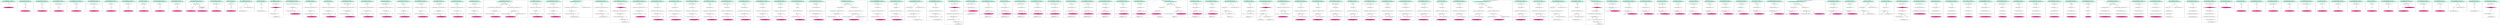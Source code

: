 digraph CFG {
subgraph cluster0 {
label = "public void charcrEmailPrompt() throws Throwable  <2...6>";
0.0 [style = filled, label = "public void charcrEmailPrompt() throws Throwable  <2...6>", fillcolor = aquamarine, shape = ellipse];
0.1 [style = filled, label = "{
} <3...4>", fillcolor = white, shape = ellipse];
0.2 [style = filled, label = "IO.writeLine(\"Hello from bad()\"); <5>", fillcolor = deeppink, shape = ellipse];
0.0 -> 0.1 [style = solid, label=""];
0.1 -> 0.2 [style = solid, label=""];
}
subgraph cluster1 {
label = "public void guarneriusAngary() throws Throwable  <2...8>";
1.0 [style = filled, label = "public void guarneriusAngary() throws Throwable  <2...8>", fillcolor = aquamarine, shape = ellipse];
1.1 [style = filled, label = "true <3>", fillcolor = white, shape = diamond];
1.2 [style = filled, label = "{
} <4...5>", fillcolor = white, shape = ellipse];
1.3 [style = filled, label = "IO.writeLine(\"Hello from bad()\"); <6>", fillcolor = deeppink, shape = ellipse];
1.0 -> 1.1 [style = solid, label=""];
1.1 -> 1.2 [style = solid, label="true"];
1.2 -> 1.3 [style = solid, label=""];
}
subgraph cluster2 {
label = "public void charcrClassConfirm() throws Throwable  <2...8>";
2.0 [style = filled, label = "public void charcrClassConfirm() throws Throwable  <2...8>", fillcolor = aquamarine, shape = ellipse];
2.1 [style = filled, label = "5 == 5 <3>", fillcolor = white, shape = diamond];
2.2 [style = filled, label = "{
} <4...5>", fillcolor = white, shape = ellipse];
2.3 [style = filled, label = "IO.writeLine(\"Hello from bad()\"); <6>", fillcolor = deeppink, shape = ellipse];
2.0 -> 2.1 [style = solid, label=""];
2.1 -> 2.2 [style = solid, label="true"];
2.2 -> 2.3 [style = solid, label=""];
}
subgraph cluster3 {
label = "public void charcrEmailDone() throws Throwable  <2...8>";
3.0 [style = filled, label = "public void charcrEmailDone() throws Throwable  <2...8>", fillcolor = aquamarine, shape = ellipse];
3.1 [style = filled, label = "PRIVATE_STATIC_FINAL_TRUE <3>", fillcolor = white, shape = diamond];
3.2 [style = filled, label = "{
} <4...5>", fillcolor = white, shape = ellipse];
3.3 [style = filled, label = "IO.writeLine(\"Hello from bad()\"); <6>", fillcolor = deeppink, shape = ellipse];
3.0 -> 3.1 [style = solid, label=""];
3.1 -> 3.2 [style = solid, label="true"];
3.2 -> 3.3 [style = solid, label=""];
}
subgraph cluster4 {
label = "public void kathemoglobinSubjectivity() throws Throwable  <2...8>";
4.0 [style = filled, label = "public void kathemoglobinSubjectivity() throws Throwable  <2...8>", fillcolor = aquamarine, shape = ellipse];
4.1 [style = filled, label = "privateTrue <3>", fillcolor = white, shape = diamond];
4.2 [style = filled, label = "{
} <4...5>", fillcolor = white, shape = ellipse];
4.3 [style = filled, label = "IO.writeLine(\"Hello from bad()\"); <6>", fillcolor = deeppink, shape = ellipse];
4.0 -> 4.1 [style = solid, label=""];
4.1 -> 4.2 [style = solid, label="true"];
4.2 -> 4.3 [style = solid, label=""];
}
subgraph cluster5 {
label = "public void pentaglossalOdds() throws Throwable  <2...8>";
5.0 [style = filled, label = "public void pentaglossalOdds() throws Throwable  <2...8>", fillcolor = aquamarine, shape = ellipse];
5.1 [style = filled, label = "PRIVATE_STATIC_FINAL_FIVE == 5 <3>", fillcolor = white, shape = diamond];
5.2 [style = filled, label = "{
} <4...5>", fillcolor = white, shape = ellipse];
5.3 [style = filled, label = "IO.writeLine(\"Hello from bad()\"); <6>", fillcolor = deeppink, shape = ellipse];
5.0 -> 5.1 [style = solid, label=""];
5.1 -> 5.2 [style = solid, label="true"];
5.2 -> 5.3 [style = solid, label=""];
}
subgraph cluster6 {
label = "public void getDefaultBodyRoom() throws Throwable  <2...8>";
6.0 [style = filled, label = "public void getDefaultBodyRoom() throws Throwable  <2...8>", fillcolor = aquamarine, shape = ellipse];
6.1 [style = filled, label = "privateFive == 5 <3>", fillcolor = white, shape = diamond];
6.2 [style = filled, label = "{
} <4...5>", fillcolor = white, shape = ellipse];
6.3 [style = filled, label = "IO.writeLine(\"Hello from bad()\"); <6>", fillcolor = deeppink, shape = ellipse];
6.0 -> 6.1 [style = solid, label=""];
6.1 -> 6.2 [style = solid, label="true"];
6.2 -> 6.3 [style = solid, label=""];
}
subgraph cluster7 {
label = "public void mesoxalicPeaceable() throws Throwable  <2...8>";
7.0 [style = filled, label = "public void mesoxalicPeaceable() throws Throwable  <2...8>", fillcolor = aquamarine, shape = ellipse];
7.1 [style = filled, label = "privateReturnsTrue() <3>", fillcolor = white, shape = diamond];
7.2 [style = filled, label = "{
} <4...5>", fillcolor = white, shape = ellipse];
7.3 [style = filled, label = "IO.writeLine(\"Hello from bad()\"); <6>", fillcolor = deeppink, shape = ellipse];
7.0 -> 7.1 [style = solid, label=""];
7.1 -> 7.2 [style = solid, label="true"];
7.2 -> 7.3 [style = solid, label=""];
}
subgraph cluster8 {
label = "public void zzBuffer() throws Throwable  <2...8>";
8.0 [style = filled, label = "public void zzBuffer() throws Throwable  <2...8>", fillcolor = aquamarine, shape = ellipse];
8.1 [style = filled, label = "IO.STATIC_FINAL_TRUE <3>", fillcolor = white, shape = diamond];
8.2 [style = filled, label = "{
} <4...5>", fillcolor = white, shape = ellipse];
8.3 [style = filled, label = "IO.writeLine(\"Hello from bad()\"); <6>", fillcolor = deeppink, shape = ellipse];
8.0 -> 8.1 [style = solid, label=""];
8.1 -> 8.2 [style = solid, label="true"];
8.2 -> 8.3 [style = solid, label=""];
}
subgraph cluster9 {
label = "public void supersevereWeirdliness() throws Throwable  <2...8>";
9.0 [style = filled, label = "public void supersevereWeirdliness() throws Throwable  <2...8>", fillcolor = aquamarine, shape = ellipse];
9.1 [style = filled, label = "IO.staticTrue <3>", fillcolor = white, shape = diamond];
9.2 [style = filled, label = "{
} <4...5>", fillcolor = white, shape = ellipse];
9.3 [style = filled, label = "IO.writeLine(\"Hello from bad()\"); <6>", fillcolor = deeppink, shape = ellipse];
9.0 -> 9.1 [style = solid, label=""];
9.1 -> 9.2 [style = solid, label="true"];
9.2 -> 9.3 [style = solid, label=""];
}
subgraph cluster10 {
label = "public void getTotalStatPoints() throws Throwable  <2...8>";
10.0 [style = filled, label = "public void getTotalStatPoints() throws Throwable  <2...8>", fillcolor = aquamarine, shape = ellipse];
10.1 [style = filled, label = "IO.staticReturnsTrue() <3>", fillcolor = white, shape = diamond];
10.2 [style = filled, label = "{
} <4...5>", fillcolor = white, shape = ellipse];
10.3 [style = filled, label = "IO.writeLine(\"Hello from bad()\"); <6>", fillcolor = deeppink, shape = ellipse];
10.0 -> 10.1 [style = solid, label=""];
10.1 -> 10.2 [style = solid, label="true"];
10.2 -> 10.3 [style = solid, label=""];
}
subgraph cluster11 {
label = "public void selachiiPeacemongering() throws Throwable  <2...14>";
11.0 [style = filled, label = "public void selachiiPeacemongering() throws Throwable  <2...14>", fillcolor = aquamarine, shape = ellipse];
11.1 [style = filled, label = "IO.staticReturnsTrueOrFalse() <3>", fillcolor = white, shape = diamond];
11.2 [style = filled, label = "{
} <4...5>", fillcolor = white, shape = ellipse];
11.3 [style = filled, label = "IO.writeLine(\"Hello from bad()\"); <6>", fillcolor = deeppink, shape = ellipse];
11.4 [style = filled, label = "{
String all_stuff = \"Inside the block\";
IO.writeLine(all_stuff);
} <8...11>", fillcolor = white, shape = ellipse];
11.5 [style = filled, label = "IO.writeLine(\"Hello from good()\"); <12>", fillcolor = deeppink, shape = ellipse];
11.0 -> 11.1 [style = solid, label=""];
11.1 -> 11.2 [style = solid, label="true"];
11.1 -> 11.4 [style = solid, label="false"];
11.2 -> 11.3 [style = solid, label=""];
11.4 -> 11.5 [style = solid, label=""];
}
subgraph cluster12 {
label = "public void viewsterCollegian() throws Throwable  <2...8>";
12.0 [style = filled, label = "public void viewsterCollegian() throws Throwable  <2...8>", fillcolor = aquamarine, shape = ellipse];
12.1 [style = filled, label = "IO.STATIC_FINAL_FIVE == 5 <3>", fillcolor = white, shape = diamond];
12.2 [style = filled, label = "{
} <4...5>", fillcolor = white, shape = ellipse];
12.3 [style = filled, label = "IO.writeLine(\"Hello from bad()\"); <6>", fillcolor = deeppink, shape = ellipse];
12.0 -> 12.1 [style = solid, label=""];
12.1 -> 12.2 [style = solid, label="true"];
12.2 -> 12.3 [style = solid, label=""];
}
subgraph cluster13 {
label = "public void rule() throws Throwable  <2...8>";
13.0 [style = filled, label = "public void rule() throws Throwable  <2...8>", fillcolor = aquamarine, shape = ellipse];
13.1 [style = filled, label = "IO.staticFive == 5 <3>", fillcolor = white, shape = diamond];
13.2 [style = filled, label = "{
} <4...5>", fillcolor = white, shape = ellipse];
13.3 [style = filled, label = "IO.writeLine(\"Hello from bad()\"); <6>", fillcolor = deeppink, shape = ellipse];
13.0 -> 13.1 [style = solid, label=""];
13.1 -> 13.2 [style = solid, label="true"];
13.2 -> 13.3 [style = solid, label=""];
}
subgraph cluster14 {
label = "public void zzUnpackAttribute() throws Throwable  <2...13>";
14.0 [style = filled, label = "public void zzUnpackAttribute() throws Throwable  <2...13>", fillcolor = aquamarine, shape = ellipse];
14.1 [style = filled, label = "7 <3>", fillcolor = white, shape = diamond];
14.2 [style = filled, label = "{
} <5...6>", fillcolor = white, shape = ellipse];
14.3 [style = filled, label = "IO.writeLine(\"Hello from bad()\"); <7>", fillcolor = white, shape = ellipse];
14.4 [style = filled, label = "IO.writeLine(\"Benign, fixed string\"); <10>", fillcolor = white, shape = ellipse];
14.0 -> 14.1 [style = solid, label=""];
14.1 -> 14.2 [style = solid, label="true"];
14.1 -> 14.4 [style = solid, label="true"];
14.2 -> 14.3 [style = solid, label=""];
}
subgraph cluster15 {
label = "public void bugiSir() throws Throwable  <2...9>";
15.0 [style = filled, label = "public void bugiSir() throws Throwable  <2...9>", fillcolor = aquamarine, shape = ellipse];
15.1 [style = filled, label = "true <3>", fillcolor = white, shape = diamond];
15.2 [style = filled, label = "{
} <4...5>", fillcolor = white, shape = ellipse];
15.3 [style = filled, label = "IO.writeLine(\"Hello from bad()\"); <6>", fillcolor = white, shape = ellipse];
15.0 -> 15.1 [style = solid, label=""];
15.1 -> 15.2 [style = solid, label="true"];
15.2 -> 15.3 [style = solid, label=""];
}
subgraph cluster16 {
label = "public void delAllEffects() throws Throwable  <2...8>";
16.0 [style = filled, label = "public void delAllEffects() throws Throwable  <2...8>", fillcolor = aquamarine, shape = ellipse];
16.1 [style = filled, label = "int retemptationDiphylla = 0 <3>", fillcolor = white, shape = ellipse];
16.2 [style = filled, label = "retemptationDiphylla < 1 <3>", fillcolor = deeppink, shape = diamond];
16.3 [style = filled, label = "retemptationDiphylla++ <3>", fillcolor = white, shape = ellipse];
16.4 [style = filled, label = "{
} <4...5>", fillcolor = white, shape = ellipse];
16.5 [style = filled, label = "IO.writeLine(\"Hello from bad()\"); <6>", fillcolor = white, shape = ellipse];
16.0 -> 16.1 [style = solid, label=""];
16.1 -> 16.2 [style = solid, label=""];
16.2 -> 16.4 [style = solid, label="true"];
16.3 -> 16.2 [style = solid, label=""];
16.4 -> 16.5 [style = solid, label=""];
16.5 -> 16.3 [style = solid, label=""];
}
subgraph cluster17 {
label = "public void semijuridicalBulbocapnin() throws Throwable  <2...12>";
17.0 [style = filled, label = "public void semijuridicalBulbocapnin() throws Throwable  <2...12>", fillcolor = aquamarine, shape = ellipse];
17.1 [style = filled, label = "int warehou_inobediently = (new SecureRandom()).nextInt(); <3>", fillcolor = white, shape = ellipse];
17.2 [style = filled, label = "warehou_inobediently <4>", fillcolor = white, shape = diamond];
17.3 [style = filled, label = "IO.writeLine(\"Inside the default statement\"); <8>", fillcolor = white, shape = ellipse];
17.4 [style = filled, label = "IO.writeLine(\"Hello from bad()\"); <11>", fillcolor = deeppink, shape = ellipse];
17.0 -> 17.1 [style = solid, label=""];
17.1 -> 17.2 [style = solid, label=""];
17.2 -> 17.3 [style = solid, label="true"];
17.2 -> 17.4 [style = solid, label="jump"];
17.3 -> 17.4 [style = solid, label="jump"];
}
subgraph cluster18 {
label = "public void addHost() throws Throwable  <2...14>";
18.0 [style = filled, label = "public void addHost() throws Throwable  <2...14>", fillcolor = aquamarine, shape = ellipse];
18.1 [style = filled, label = "true <3>", fillcolor = white, shape = diamond];
18.2 [style = filled, label = "int nonpriestly_caser = (new SecureRandom()).nextInt(); <4>", fillcolor = white, shape = ellipse];
18.3 [style = filled, label = "nonpriestly_caser <5>", fillcolor = white, shape = diamond];
18.4 [style = filled, label = "IO.writeLine(\"Inside the default statement\"); <9>", fillcolor = white, shape = ellipse];
18.5 [style = filled, label = "IO.writeLine(\"Hello from bad()\"); <12>", fillcolor = deeppink, shape = ellipse];
18.0 -> 18.1 [style = solid, label=""];
18.1 -> 18.2 [style = solid, label="true"];
18.2 -> 18.3 [style = solid, label=""];
18.3 -> 18.4 [style = solid, label="true"];
18.3 -> 18.5 [style = solid, label="jump"];
18.4 -> 18.5 [style = solid, label="jump"];
}
subgraph cluster19 {
label = "public void of() throws Throwable  <2...14>";
19.0 [style = filled, label = "public void of() throws Throwable  <2...14>", fillcolor = aquamarine, shape = ellipse];
19.1 [style = filled, label = "5 == 5 <3>", fillcolor = white, shape = diamond];
19.2 [style = filled, label = "int porket_unsubstituted = (new SecureRandom()).nextInt(); <4>", fillcolor = white, shape = ellipse];
19.3 [style = filled, label = "porket_unsubstituted <5>", fillcolor = white, shape = diamond];
19.4 [style = filled, label = "IO.writeLine(\"Inside the default statement\"); <9>", fillcolor = white, shape = ellipse];
19.5 [style = filled, label = "IO.writeLine(\"Hello from bad()\"); <12>", fillcolor = deeppink, shape = ellipse];
19.0 -> 19.1 [style = solid, label=""];
19.1 -> 19.2 [style = solid, label="true"];
19.2 -> 19.3 [style = solid, label=""];
19.3 -> 19.4 [style = solid, label="true"];
19.3 -> 19.5 [style = solid, label="jump"];
19.4 -> 19.5 [style = solid, label="jump"];
}
subgraph cluster20 {
label = "public void taihoaTruepenny() throws Throwable  <2...14>";
20.0 [style = filled, label = "public void taihoaTruepenny() throws Throwable  <2...14>", fillcolor = aquamarine, shape = ellipse];
20.1 [style = filled, label = "PRIVATE_STATIC_FINAL_TRUE <3>", fillcolor = white, shape = diamond];
20.2 [style = filled, label = "int objectionably_indefectibly = (new SecureRandom()).nextInt(); <4>", fillcolor = white, shape = ellipse];
20.3 [style = filled, label = "objectionably_indefectibly <5>", fillcolor = white, shape = diamond];
20.4 [style = filled, label = "IO.writeLine(\"Inside the default statement\"); <9>", fillcolor = white, shape = ellipse];
20.5 [style = filled, label = "IO.writeLine(\"Hello from bad()\"); <12>", fillcolor = deeppink, shape = ellipse];
20.0 -> 20.1 [style = solid, label=""];
20.1 -> 20.2 [style = solid, label="true"];
20.2 -> 20.3 [style = solid, label=""];
20.3 -> 20.4 [style = solid, label="true"];
20.3 -> 20.5 [style = solid, label="jump"];
20.4 -> 20.5 [style = solid, label="jump"];
}
subgraph cluster21 {
label = "public void wraplessPrintln() throws Throwable  <2...14>";
21.0 [style = filled, label = "public void wraplessPrintln() throws Throwable  <2...14>", fillcolor = aquamarine, shape = ellipse];
21.1 [style = filled, label = "privateTrue <3>", fillcolor = white, shape = diamond];
21.2 [style = filled, label = "int burseraceous_trichologist = (new SecureRandom()).nextInt(); <4>", fillcolor = white, shape = ellipse];
21.3 [style = filled, label = "burseraceous_trichologist <5>", fillcolor = white, shape = diamond];
21.4 [style = filled, label = "IO.writeLine(\"Inside the default statement\"); <9>", fillcolor = white, shape = ellipse];
21.5 [style = filled, label = "IO.writeLine(\"Hello from bad()\"); <12>", fillcolor = deeppink, shape = ellipse];
21.0 -> 21.1 [style = solid, label=""];
21.1 -> 21.2 [style = solid, label="true"];
21.2 -> 21.3 [style = solid, label=""];
21.3 -> 21.4 [style = solid, label="true"];
21.3 -> 21.5 [style = solid, label="jump"];
21.4 -> 21.5 [style = solid, label="jump"];
}
subgraph cluster22 {
label = "public void setClan() throws Throwable  <2...14>";
22.0 [style = filled, label = "public void setClan() throws Throwable  <2...14>", fillcolor = aquamarine, shape = ellipse];
22.1 [style = filled, label = "PRIVATE_STATIC_FINAL_FIVE == 5 <3>", fillcolor = white, shape = diamond];
22.2 [style = filled, label = "int metroscopy_ghegish = (new SecureRandom()).nextInt(); <4>", fillcolor = white, shape = ellipse];
22.3 [style = filled, label = "metroscopy_ghegish <5>", fillcolor = white, shape = diamond];
22.4 [style = filled, label = "IO.writeLine(\"Inside the default statement\"); <9>", fillcolor = white, shape = ellipse];
22.5 [style = filled, label = "IO.writeLine(\"Hello from bad()\"); <12>", fillcolor = deeppink, shape = ellipse];
22.0 -> 22.1 [style = solid, label=""];
22.1 -> 22.2 [style = solid, label="true"];
22.2 -> 22.3 [style = solid, label=""];
22.3 -> 22.4 [style = solid, label="true"];
22.3 -> 22.5 [style = solid, label="jump"];
22.4 -> 22.5 [style = solid, label="jump"];
}
subgraph cluster23 {
label = "public void init_Stonesoup_Str() throws Throwable  <2...14>";
23.0 [style = filled, label = "public void init_Stonesoup_Str() throws Throwable  <2...14>", fillcolor = aquamarine, shape = ellipse];
23.1 [style = filled, label = "privateFive == 5 <3>", fillcolor = white, shape = diamond];
23.2 [style = filled, label = "int quercifloraeInspan = (new SecureRandom()).nextInt(); <4>", fillcolor = white, shape = ellipse];
23.3 [style = filled, label = "quercifloraeInspan <5>", fillcolor = white, shape = diamond];
23.4 [style = filled, label = "IO.writeLine(\"Inside the default statement\"); <9>", fillcolor = white, shape = ellipse];
23.5 [style = filled, label = "IO.writeLine(\"Hello from bad()\"); <12>", fillcolor = deeppink, shape = ellipse];
23.0 -> 23.1 [style = solid, label=""];
23.1 -> 23.2 [style = solid, label="true"];
23.2 -> 23.3 [style = solid, label=""];
23.3 -> 23.4 [style = solid, label="true"];
23.3 -> 23.5 [style = solid, label="jump"];
23.4 -> 23.5 [style = solid, label="jump"];
}
subgraph cluster24 {
label = "public void limitTragicomically() throws Throwable  <2...14>";
24.0 [style = filled, label = "public void limitTragicomically() throws Throwable  <2...14>", fillcolor = aquamarine, shape = ellipse];
24.1 [style = filled, label = "privateReturnsTrue() <3>", fillcolor = white, shape = diamond];
24.2 [style = filled, label = "int electralize_rusk = (new SecureRandom()).nextInt(); <4>", fillcolor = white, shape = ellipse];
24.3 [style = filled, label = "electralize_rusk <5>", fillcolor = white, shape = diamond];
24.4 [style = filled, label = "IO.writeLine(\"Inside the default statement\"); <9>", fillcolor = white, shape = ellipse];
24.5 [style = filled, label = "IO.writeLine(\"Hello from bad()\"); <12>", fillcolor = deeppink, shape = ellipse];
24.0 -> 24.1 [style = solid, label=""];
24.1 -> 24.2 [style = solid, label="true"];
24.2 -> 24.3 [style = solid, label=""];
24.3 -> 24.4 [style = solid, label="true"];
24.3 -> 24.5 [style = solid, label="jump"];
24.4 -> 24.5 [style = solid, label="jump"];
}
subgraph cluster25 {
label = "public void readIntLE() throws Throwable  <2...14>";
25.0 [style = filled, label = "public void readIntLE() throws Throwable  <2...14>", fillcolor = aquamarine, shape = ellipse];
25.1 [style = filled, label = "IO.STATIC_FINAL_TRUE <3>", fillcolor = white, shape = diamond];
25.2 [style = filled, label = "int autointoxicantBigoted = (new SecureRandom()).nextInt(); <4>", fillcolor = white, shape = ellipse];
25.3 [style = filled, label = "autointoxicantBigoted <5>", fillcolor = white, shape = diamond];
25.4 [style = filled, label = "IO.writeLine(\"Inside the default statement\"); <9>", fillcolor = white, shape = ellipse];
25.5 [style = filled, label = "IO.writeLine(\"Hello from bad()\"); <12>", fillcolor = deeppink, shape = ellipse];
25.0 -> 25.1 [style = solid, label=""];
25.1 -> 25.2 [style = solid, label="true"];
25.2 -> 25.3 [style = solid, label=""];
25.3 -> 25.4 [style = solid, label="true"];
25.3 -> 25.5 [style = solid, label="jump"];
25.4 -> 25.5 [style = solid, label="jump"];
}
subgraph cluster26 {
label = "public void numPrototypes() throws Throwable  <2...14>";
26.0 [style = filled, label = "public void numPrototypes() throws Throwable  <2...14>", fillcolor = aquamarine, shape = ellipse];
26.1 [style = filled, label = "IO.staticTrue <3>", fillcolor = white, shape = diamond];
26.2 [style = filled, label = "int pleuritic_pictureful = (new SecureRandom()).nextInt(); <4>", fillcolor = white, shape = ellipse];
26.3 [style = filled, label = "pleuritic_pictureful <5>", fillcolor = white, shape = diamond];
26.4 [style = filled, label = "IO.writeLine(\"Inside the default statement\"); <9>", fillcolor = white, shape = ellipse];
26.5 [style = filled, label = "IO.writeLine(\"Hello from bad()\"); <12>", fillcolor = deeppink, shape = ellipse];
26.0 -> 26.1 [style = solid, label=""];
26.1 -> 26.2 [style = solid, label="true"];
26.2 -> 26.3 [style = solid, label=""];
26.3 -> 26.4 [style = solid, label="true"];
26.3 -> 26.5 [style = solid, label="jump"];
26.4 -> 26.5 [style = solid, label="jump"];
}
subgraph cluster27 {
label = "public void raniReek() throws Throwable  <2...14>";
27.0 [style = filled, label = "public void raniReek() throws Throwable  <2...14>", fillcolor = aquamarine, shape = ellipse];
27.1 [style = filled, label = "IO.staticReturnsTrue() <3>", fillcolor = white, shape = diamond];
27.2 [style = filled, label = "int muffet_gammoner = (new SecureRandom()).nextInt(); <4>", fillcolor = white, shape = ellipse];
27.3 [style = filled, label = "muffet_gammoner <5>", fillcolor = white, shape = diamond];
27.4 [style = filled, label = "IO.writeLine(\"Inside the default statement\"); <9>", fillcolor = white, shape = ellipse];
27.5 [style = filled, label = "IO.writeLine(\"Hello from bad()\"); <12>", fillcolor = deeppink, shape = ellipse];
27.0 -> 27.1 [style = solid, label=""];
27.1 -> 27.2 [style = solid, label="true"];
27.2 -> 27.3 [style = solid, label=""];
27.3 -> 27.4 [style = solid, label="true"];
27.3 -> 27.5 [style = solid, label="jump"];
27.4 -> 27.5 [style = solid, label="jump"];
}
subgraph cluster28 {
label = "public void interpellateShrievalty() throws Throwable  <2...25>";
28.0 [style = filled, label = "public void interpellateShrievalty() throws Throwable  <2...25>", fillcolor = aquamarine, shape = ellipse];
28.1 [style = filled, label = "IO.staticReturnsTrueOrFalse() <3>", fillcolor = white, shape = diamond];
28.2 [style = filled, label = "int decursivelyHalcyoninae = (new SecureRandom()).nextInt(); <4>", fillcolor = white, shape = ellipse];
28.3 [style = filled, label = "decursivelyHalcyoninae <5>", fillcolor = white, shape = diamond];
28.4 [style = filled, label = "IO.writeLine(\"Inside the default statement\"); <9>", fillcolor = white, shape = ellipse];
28.5 [style = filled, label = "IO.writeLine(\"Hello from bad()\"); <12>", fillcolor = deeppink, shape = ellipse];
28.6 [style = filled, label = "int decursivelyHalcyoninae = (new SecureRandom()).nextInt(); <14>", fillcolor = white, shape = ellipse];
28.7 [style = filled, label = "decursivelyHalcyoninae <15>", fillcolor = white, shape = diamond];
28.8 [style = filled, label = "IO.writeLine(\"Inside the case statement\"); <17>", fillcolor = white, shape = ellipse];
28.9 [style = filled, label = "IO.writeLine(\"Inside the default statement\"); <20>", fillcolor = white, shape = ellipse];
28.10 [style = filled, label = "IO.writeLine(\"Hello from good()\"); <23>", fillcolor = deeppink, shape = ellipse];
28.0 -> 28.1 [style = solid, label=""];
28.1 -> 28.2 [style = solid, label="true"];
28.1 -> 28.6 [style = solid, label="false"];
28.2 -> 28.3 [style = solid, label=""];
28.3 -> 28.4 [style = solid, label="true"];
28.3 -> 28.5 [style = solid, label="jump"];
28.4 -> 28.5 [style = solid, label="jump"];
28.6 -> 28.7 [style = solid, label=""];
28.7 -> 28.8 [style = solid, label="true"];
28.7 -> 28.9 [style = solid, label="true"];
28.8 -> 28.10 [style = solid, label="jump"];
28.9 -> 28.10 [style = solid, label="jump"];
}
subgraph cluster29 {
label = "public void setBATArray() throws Throwable  <2...14>";
29.0 [style = filled, label = "public void setBATArray() throws Throwable  <2...14>", fillcolor = aquamarine, shape = ellipse];
29.1 [style = filled, label = "IO.STATIC_FINAL_FIVE == 5 <3>", fillcolor = white, shape = diamond];
29.2 [style = filled, label = "int rixy_unintent = (new SecureRandom()).nextInt(); <4>", fillcolor = white, shape = ellipse];
29.3 [style = filled, label = "rixy_unintent <5>", fillcolor = white, shape = diamond];
29.4 [style = filled, label = "IO.writeLine(\"Inside the default statement\"); <9>", fillcolor = white, shape = ellipse];
29.5 [style = filled, label = "IO.writeLine(\"Hello from bad()\"); <12>", fillcolor = deeppink, shape = ellipse];
29.0 -> 29.1 [style = solid, label=""];
29.1 -> 29.2 [style = solid, label="true"];
29.2 -> 29.3 [style = solid, label=""];
29.3 -> 29.4 [style = solid, label="true"];
29.3 -> 29.5 [style = solid, label="jump"];
29.4 -> 29.5 [style = solid, label="jump"];
}
subgraph cluster30 {
label = "public void hierophantPythagorizer() throws Throwable  <2...14>";
30.0 [style = filled, label = "public void hierophantPythagorizer() throws Throwable  <2...14>", fillcolor = aquamarine, shape = ellipse];
30.1 [style = filled, label = "IO.staticFive == 5 <3>", fillcolor = white, shape = diamond];
30.2 [style = filled, label = "int steadilyYokelish = (new SecureRandom()).nextInt(); <4>", fillcolor = white, shape = ellipse];
30.3 [style = filled, label = "steadilyYokelish <5>", fillcolor = white, shape = diamond];
30.4 [style = filled, label = "IO.writeLine(\"Inside the default statement\"); <9>", fillcolor = white, shape = ellipse];
30.5 [style = filled, label = "IO.writeLine(\"Hello from bad()\"); <12>", fillcolor = deeppink, shape = ellipse];
30.0 -> 30.1 [style = solid, label=""];
30.1 -> 30.2 [style = solid, label="true"];
30.2 -> 30.3 [style = solid, label=""];
30.3 -> 30.4 [style = solid, label="true"];
30.3 -> 30.5 [style = solid, label="jump"];
30.4 -> 30.5 [style = solid, label="jump"];
}
subgraph cluster31 {
label = "public void execute() throws Throwable  <2...19>";
31.0 [style = filled, label = "public void execute() throws Throwable  <2...19>", fillcolor = aquamarine, shape = ellipse];
31.1 [style = filled, label = "7 <3>", fillcolor = white, shape = diamond];
31.2 [style = filled, label = "int roseal_microbattery = (new SecureRandom()).nextInt(); <5>", fillcolor = white, shape = ellipse];
31.3 [style = filled, label = "roseal_microbattery <6>", fillcolor = white, shape = diamond];
31.4 [style = filled, label = "IO.writeLine(\"Inside the default statement\"); <10>", fillcolor = white, shape = ellipse];
31.5 [style = filled, label = "IO.writeLine(\"Hello from bad()\"); <13>", fillcolor = white, shape = ellipse];
31.6 [style = filled, label = "IO.writeLine(\"Benign, fixed string\"); <16>", fillcolor = white, shape = ellipse];
31.0 -> 31.1 [style = solid, label=""];
31.1 -> 31.2 [style = solid, label="true"];
31.1 -> 31.6 [style = solid, label="true"];
31.2 -> 31.3 [style = solid, label=""];
31.3 -> 31.4 [style = solid, label="true"];
31.3 -> 31.5 [style = solid, label="jump"];
31.4 -> 31.5 [style = solid, label="jump"];
}
subgraph cluster32 {
label = "public void puppyismSwartish() throws Throwable  <2...15>";
32.0 [style = filled, label = "public void puppyismSwartish() throws Throwable  <2...15>", fillcolor = aquamarine, shape = ellipse];
32.1 [style = filled, label = "true <3>", fillcolor = white, shape = diamond];
32.2 [style = filled, label = "int starvedly_torporize = (new SecureRandom()).nextInt(); <4>", fillcolor = white, shape = ellipse];
32.3 [style = filled, label = "starvedly_torporize <5>", fillcolor = white, shape = diamond];
32.4 [style = filled, label = "IO.writeLine(\"Inside the default statement\"); <9>", fillcolor = white, shape = ellipse];
32.5 [style = filled, label = "IO.writeLine(\"Hello from bad()\"); <12>", fillcolor = white, shape = ellipse];
32.0 -> 32.1 [style = solid, label=""];
32.1 -> 32.2 [style = solid, label="true"];
32.2 -> 32.3 [style = solid, label=""];
32.3 -> 32.4 [style = solid, label="true"];
32.3 -> 32.5 [style = solid, label="jump"];
32.4 -> 32.5 [style = solid, label="jump"];
}
subgraph cluster33 {
label = "public void troubleproofMonocystis() throws Throwable  <2...14>";
33.0 [style = filled, label = "public void troubleproofMonocystis() throws Throwable  <2...14>", fillcolor = aquamarine, shape = ellipse];
33.1 [style = filled, label = "int incardinate_embathe = 0 <3>", fillcolor = white, shape = ellipse];
33.2 [style = filled, label = "incardinate_embathe < 1 <3>", fillcolor = deeppink, shape = diamond];
33.3 [style = filled, label = "incardinate_embathe++ <3>", fillcolor = white, shape = ellipse];
33.4 [style = filled, label = "int goldflower_palaeotheroid = (new SecureRandom()).nextInt(); <4>", fillcolor = white, shape = ellipse];
33.5 [style = filled, label = "goldflower_palaeotheroid <5>", fillcolor = white, shape = diamond];
33.6 [style = filled, label = "IO.writeLine(\"Inside the default statement\"); <9>", fillcolor = white, shape = ellipse];
33.7 [style = filled, label = "IO.writeLine(\"Hello from bad()\"); <12>", fillcolor = white, shape = ellipse];
33.0 -> 33.1 [style = solid, label=""];
33.1 -> 33.2 [style = solid, label=""];
33.2 -> 33.4 [style = solid, label="true"];
33.3 -> 33.2 [style = solid, label=""];
33.4 -> 33.5 [style = solid, label=""];
33.5 -> 33.6 [style = solid, label="true"];
33.5 -> 33.7 [style = solid, label="jump"];
33.6 -> 33.7 [style = solid, label="jump"];
33.7 -> 33.3 [style = solid, label=""];
}
subgraph cluster34 {
label = "public void refluctuationAzoprotein() throws Throwable  <2...10>";
34.0 [style = filled, label = "public void refluctuationAzoprotein() throws Throwable  <2...10>", fillcolor = aquamarine, shape = ellipse];
34.1 [style = filled, label = "int beforehandPrecancel; <3>", fillcolor = white, shape = ellipse];
34.2 [style = filled, label = "beforehandPrecancel = (new SecureRandom()).nextInt(); <4>", fillcolor = white, shape = ellipse];
34.3 [style = filled, label = "beforehandPrecancel == 0 <5>", fillcolor = white, shape = diamond];
34.4 [style = filled, label = "IO.writeLine(\"Inside the else statement\"); <6>", fillcolor = white, shape = ellipse];
34.5 [style = filled, label = "IO.writeLine(\"Hello from bad()\"); <9>", fillcolor = deeppink, shape = ellipse];
34.0 -> 34.1 [style = solid, label=""];
34.1 -> 34.2 [style = solid, label=""];
34.2 -> 34.3 [style = solid, label=""];
34.3 -> 34.4 [style = solid, label="true"];
34.3 -> 34.5 [style = solid, label="false"];
34.4 -> 34.5 [style = solid, label=""];
}
subgraph cluster35 {
label = "public void locksmanStatistically() throws Throwable  <2...12>";
35.0 [style = filled, label = "public void locksmanStatistically() throws Throwable  <2...12>", fillcolor = aquamarine, shape = ellipse];
35.1 [style = filled, label = "true <3>", fillcolor = white, shape = diamond];
35.2 [style = filled, label = "int smooch_brachystegia; <4>", fillcolor = white, shape = ellipse];
35.3 [style = filled, label = "smooch_brachystegia = (new SecureRandom()).nextInt(); <5>", fillcolor = white, shape = ellipse];
35.4 [style = filled, label = "smooch_brachystegia == 0 <6>", fillcolor = white, shape = diamond];
35.5 [style = filled, label = "IO.writeLine(\"Inside the else statement\"); <7>", fillcolor = white, shape = ellipse];
35.6 [style = filled, label = "IO.writeLine(\"Hello from bad()\"); <10>", fillcolor = deeppink, shape = ellipse];
35.0 -> 35.1 [style = solid, label=""];
35.1 -> 35.2 [style = solid, label="true"];
35.2 -> 35.3 [style = solid, label=""];
35.3 -> 35.4 [style = solid, label=""];
35.4 -> 35.5 [style = solid, label="true"];
35.4 -> 35.6 [style = solid, label="false"];
35.5 -> 35.6 [style = solid, label=""];
}
subgraph cluster36 {
label = "public void removeFromGame() throws Throwable  <2...12>";
36.0 [style = filled, label = "public void removeFromGame() throws Throwable  <2...12>", fillcolor = aquamarine, shape = ellipse];
36.1 [style = filled, label = "5 == 5 <3>", fillcolor = white, shape = diamond];
36.2 [style = filled, label = "int superseamanMarxian; <4>", fillcolor = white, shape = ellipse];
36.3 [style = filled, label = "superseamanMarxian = (new SecureRandom()).nextInt(); <5>", fillcolor = white, shape = ellipse];
36.4 [style = filled, label = "superseamanMarxian == 0 <6>", fillcolor = white, shape = diamond];
36.5 [style = filled, label = "IO.writeLine(\"Inside the else statement\"); <7>", fillcolor = white, shape = ellipse];
36.6 [style = filled, label = "IO.writeLine(\"Hello from bad()\"); <10>", fillcolor = deeppink, shape = ellipse];
36.0 -> 36.1 [style = solid, label=""];
36.1 -> 36.2 [style = solid, label="true"];
36.2 -> 36.3 [style = solid, label=""];
36.3 -> 36.4 [style = solid, label=""];
36.4 -> 36.5 [style = solid, label="true"];
36.4 -> 36.6 [style = solid, label="false"];
36.5 -> 36.6 [style = solid, label=""];
}
subgraph cluster37 {
label = "public void thalesianAmentum() throws Throwable  <2...12>";
37.0 [style = filled, label = "public void thalesianAmentum() throws Throwable  <2...12>", fillcolor = aquamarine, shape = ellipse];
37.1 [style = filled, label = "PRIVATE_STATIC_FINAL_TRUE <3>", fillcolor = white, shape = diamond];
37.2 [style = filled, label = "int undulating_prancy; <4>", fillcolor = white, shape = ellipse];
37.3 [style = filled, label = "undulating_prancy = (new SecureRandom()).nextInt(); <5>", fillcolor = white, shape = ellipse];
37.4 [style = filled, label = "undulating_prancy == 0 <6>", fillcolor = white, shape = diamond];
37.5 [style = filled, label = "IO.writeLine(\"Inside the else statement\"); <7>", fillcolor = white, shape = ellipse];
37.6 [style = filled, label = "IO.writeLine(\"Hello from bad()\"); <10>", fillcolor = deeppink, shape = ellipse];
37.0 -> 37.1 [style = solid, label=""];
37.1 -> 37.2 [style = solid, label="true"];
37.2 -> 37.3 [style = solid, label=""];
37.3 -> 37.4 [style = solid, label=""];
37.4 -> 37.5 [style = solid, label="true"];
37.4 -> 37.6 [style = solid, label="false"];
37.5 -> 37.6 [style = solid, label=""];
}
subgraph cluster38 {
label = "public void availabilityCode() throws Throwable  <2...12>";
38.0 [style = filled, label = "public void availabilityCode() throws Throwable  <2...12>", fillcolor = aquamarine, shape = ellipse];
38.1 [style = filled, label = "privateTrue <3>", fillcolor = white, shape = diamond];
38.2 [style = filled, label = "int hydurilate_aurichloride; <4>", fillcolor = white, shape = ellipse];
38.3 [style = filled, label = "hydurilate_aurichloride = (new SecureRandom()).nextInt(); <5>", fillcolor = white, shape = ellipse];
38.4 [style = filled, label = "hydurilate_aurichloride == 0 <6>", fillcolor = white, shape = diamond];
38.5 [style = filled, label = "IO.writeLine(\"Inside the else statement\"); <7>", fillcolor = white, shape = ellipse];
38.6 [style = filled, label = "IO.writeLine(\"Hello from bad()\"); <10>", fillcolor = deeppink, shape = ellipse];
38.0 -> 38.1 [style = solid, label=""];
38.1 -> 38.2 [style = solid, label="true"];
38.2 -> 38.3 [style = solid, label=""];
38.3 -> 38.4 [style = solid, label=""];
38.4 -> 38.5 [style = solid, label="true"];
38.4 -> 38.6 [style = solid, label="false"];
38.5 -> 38.6 [style = solid, label=""];
}
subgraph cluster39 {
label = "public void unkenningStella() throws Throwable  <2...12>";
39.0 [style = filled, label = "public void unkenningStella() throws Throwable  <2...12>", fillcolor = aquamarine, shape = ellipse];
39.1 [style = filled, label = "PRIVATE_STATIC_FINAL_FIVE == 5 <3>", fillcolor = white, shape = diamond];
39.2 [style = filled, label = "int jebusi_colonially; <4>", fillcolor = white, shape = ellipse];
39.3 [style = filled, label = "jebusi_colonially = (new SecureRandom()).nextInt(); <5>", fillcolor = white, shape = ellipse];
39.4 [style = filled, label = "jebusi_colonially == 0 <6>", fillcolor = white, shape = diamond];
39.5 [style = filled, label = "IO.writeLine(\"Inside the else statement\"); <7>", fillcolor = white, shape = ellipse];
39.6 [style = filled, label = "IO.writeLine(\"Hello from bad()\"); <10>", fillcolor = deeppink, shape = ellipse];
39.0 -> 39.1 [style = solid, label=""];
39.1 -> 39.2 [style = solid, label="true"];
39.2 -> 39.3 [style = solid, label=""];
39.3 -> 39.4 [style = solid, label=""];
39.4 -> 39.5 [style = solid, label="true"];
39.4 -> 39.6 [style = solid, label="false"];
39.5 -> 39.6 [style = solid, label=""];
}
subgraph cluster40 {
label = "public void loginsDisabled() throws Throwable  <2...12>";
40.0 [style = filled, label = "public void loginsDisabled() throws Throwable  <2...12>", fillcolor = aquamarine, shape = ellipse];
40.1 [style = filled, label = "privateFive == 5 <3>", fillcolor = white, shape = diamond];
40.2 [style = filled, label = "int prestock_atrophoderma; <4>", fillcolor = white, shape = ellipse];
40.3 [style = filled, label = "prestock_atrophoderma = (new SecureRandom()).nextInt(); <5>", fillcolor = white, shape = ellipse];
40.4 [style = filled, label = "prestock_atrophoderma == 0 <6>", fillcolor = white, shape = diamond];
40.5 [style = filled, label = "IO.writeLine(\"Inside the else statement\"); <7>", fillcolor = white, shape = ellipse];
40.6 [style = filled, label = "IO.writeLine(\"Hello from bad()\"); <10>", fillcolor = deeppink, shape = ellipse];
40.0 -> 40.1 [style = solid, label=""];
40.1 -> 40.2 [style = solid, label="true"];
40.2 -> 40.3 [style = solid, label=""];
40.3 -> 40.4 [style = solid, label=""];
40.4 -> 40.5 [style = solid, label="true"];
40.4 -> 40.6 [style = solid, label="false"];
40.5 -> 40.6 [style = solid, label=""];
}
subgraph cluster41 {
label = "public void hierophantPythagorizer() throws Throwable  <2...12>";
41.0 [style = filled, label = "public void hierophantPythagorizer() throws Throwable  <2...12>", fillcolor = aquamarine, shape = ellipse];
41.1 [style = filled, label = "privateReturnsTrue() <3>", fillcolor = white, shape = diamond];
41.2 [style = filled, label = "int huguenot_entoptic; <4>", fillcolor = white, shape = ellipse];
41.3 [style = filled, label = "huguenot_entoptic = (new SecureRandom()).nextInt(); <5>", fillcolor = white, shape = ellipse];
41.4 [style = filled, label = "huguenot_entoptic == 0 <6>", fillcolor = white, shape = diamond];
41.5 [style = filled, label = "IO.writeLine(\"Inside the else statement\"); <7>", fillcolor = white, shape = ellipse];
41.6 [style = filled, label = "IO.writeLine(\"Hello from bad()\"); <10>", fillcolor = deeppink, shape = ellipse];
41.0 -> 41.1 [style = solid, label=""];
41.1 -> 41.2 [style = solid, label="true"];
41.2 -> 41.3 [style = solid, label=""];
41.3 -> 41.4 [style = solid, label=""];
41.4 -> 41.5 [style = solid, label="true"];
41.4 -> 41.6 [style = solid, label="false"];
41.5 -> 41.6 [style = solid, label=""];
}
subgraph cluster42 {
label = "public void courtlyArchaically() throws Throwable  <2...12>";
42.0 [style = filled, label = "public void courtlyArchaically() throws Throwable  <2...12>", fillcolor = aquamarine, shape = ellipse];
42.1 [style = filled, label = "IO.STATIC_FINAL_TRUE <3>", fillcolor = white, shape = diamond];
42.2 [style = filled, label = "int gluer_frenghi; <4>", fillcolor = white, shape = ellipse];
42.3 [style = filled, label = "gluer_frenghi = (new SecureRandom()).nextInt(); <5>", fillcolor = white, shape = ellipse];
42.4 [style = filled, label = "gluer_frenghi == 0 <6>", fillcolor = white, shape = diamond];
42.5 [style = filled, label = "IO.writeLine(\"Inside the else statement\"); <7>", fillcolor = white, shape = ellipse];
42.6 [style = filled, label = "IO.writeLine(\"Hello from bad()\"); <10>", fillcolor = deeppink, shape = ellipse];
42.0 -> 42.1 [style = solid, label=""];
42.1 -> 42.2 [style = solid, label="true"];
42.2 -> 42.3 [style = solid, label=""];
42.3 -> 42.4 [style = solid, label=""];
42.4 -> 42.5 [style = solid, label="true"];
42.4 -> 42.6 [style = solid, label="false"];
42.5 -> 42.6 [style = solid, label=""];
}
subgraph cluster43 {
label = "public void oversqueamishGorilla() throws Throwable  <2...12>";
43.0 [style = filled, label = "public void oversqueamishGorilla() throws Throwable  <2...12>", fillcolor = aquamarine, shape = ellipse];
43.1 [style = filled, label = "IO.staticTrue <3>", fillcolor = white, shape = diamond];
43.2 [style = filled, label = "int buffer; <4>", fillcolor = white, shape = ellipse];
43.3 [style = filled, label = "buffer = (new SecureRandom()).nextInt(); <5>", fillcolor = white, shape = ellipse];
43.4 [style = filled, label = "buffer == 0 <6>", fillcolor = white, shape = diamond];
43.5 [style = filled, label = "IO.writeLine(\"Inside the else statement\"); <7>", fillcolor = white, shape = ellipse];
43.6 [style = filled, label = "IO.writeLine(\"Hello from bad()\"); <10>", fillcolor = deeppink, shape = ellipse];
43.0 -> 43.1 [style = solid, label=""];
43.1 -> 43.2 [style = solid, label="true"];
43.2 -> 43.3 [style = solid, label=""];
43.3 -> 43.4 [style = solid, label=""];
43.4 -> 43.5 [style = solid, label="true"];
43.4 -> 43.6 [style = solid, label="false"];
43.5 -> 43.6 [style = solid, label=""];
}
subgraph cluster44 {
label = "public void oscheocarcinomaUngothic() throws Throwable  <2...12>";
44.0 [style = filled, label = "public void oscheocarcinomaUngothic() throws Throwable  <2...12>", fillcolor = aquamarine, shape = ellipse];
44.1 [style = filled, label = "IO.staticReturnsTrue() <3>", fillcolor = white, shape = diamond];
44.2 [style = filled, label = "int aggrievance_anthologically; <4>", fillcolor = white, shape = ellipse];
44.3 [style = filled, label = "aggrievance_anthologically = (new SecureRandom()).nextInt(); <5>", fillcolor = white, shape = ellipse];
44.4 [style = filled, label = "aggrievance_anthologically == 0 <6>", fillcolor = white, shape = diamond];
44.5 [style = filled, label = "IO.writeLine(\"Inside the else statement\"); <7>", fillcolor = white, shape = ellipse];
44.6 [style = filled, label = "IO.writeLine(\"Hello from bad()\"); <10>", fillcolor = deeppink, shape = ellipse];
44.0 -> 44.1 [style = solid, label=""];
44.1 -> 44.2 [style = solid, label="true"];
44.2 -> 44.3 [style = solid, label=""];
44.3 -> 44.4 [style = solid, label=""];
44.4 -> 44.5 [style = solid, label="true"];
44.4 -> 44.6 [style = solid, label="false"];
44.5 -> 44.6 [style = solid, label=""];
}
subgraph cluster45 {
label = "public void affectCharStats() throws Throwable  <2...21>";
45.0 [style = filled, label = "public void affectCharStats() throws Throwable  <2...21>", fillcolor = aquamarine, shape = ellipse];
45.1 [style = filled, label = "IO.staticReturnsTrueOrFalse() <3>", fillcolor = white, shape = diamond];
45.2 [style = filled, label = "int postcardiac_tapermaker; <4>", fillcolor = white, shape = ellipse];
45.3 [style = filled, label = "postcardiac_tapermaker = (new SecureRandom()).nextInt(); <5>", fillcolor = white, shape = ellipse];
45.4 [style = filled, label = "postcardiac_tapermaker == 0 <6>", fillcolor = white, shape = diamond];
45.5 [style = filled, label = "IO.writeLine(\"Inside the else statement\"); <7>", fillcolor = white, shape = ellipse];
45.6 [style = filled, label = "IO.writeLine(\"Hello from bad()\"); <10>", fillcolor = deeppink, shape = ellipse];
45.7 [style = filled, label = "int postcardiac_tapermaker; <12>", fillcolor = white, shape = ellipse];
45.8 [style = filled, label = "postcardiac_tapermaker = (new SecureRandom()).nextInt(); <13>", fillcolor = white, shape = ellipse];
45.9 [style = filled, label = "postcardiac_tapermaker == 0 <14>", fillcolor = white, shape = diamond];
45.10 [style = filled, label = "IO.writeLine(\"Inside the if statement\"); <15>", fillcolor = white, shape = ellipse];
45.11 [style = filled, label = "IO.writeLine(\"Inside the else statement\"); <17>", fillcolor = white, shape = ellipse];
45.12 [style = filled, label = "IO.writeLine(\"Hello from good()\"); <19>", fillcolor = deeppink, shape = ellipse];
45.0 -> 45.1 [style = solid, label=""];
45.1 -> 45.2 [style = solid, label="true"];
45.1 -> 45.7 [style = solid, label="false"];
45.2 -> 45.3 [style = solid, label=""];
45.3 -> 45.4 [style = solid, label=""];
45.4 -> 45.5 [style = solid, label="true"];
45.4 -> 45.6 [style = solid, label="false"];
45.5 -> 45.6 [style = solid, label=""];
45.7 -> 45.8 [style = solid, label=""];
45.8 -> 45.9 [style = solid, label=""];
45.9 -> 45.10 [style = solid, label="true"];
45.9 -> 45.11 [style = solid, label="false"];
45.10 -> 45.12 [style = solid, label=""];
45.11 -> 45.12 [style = solid, label=""];
}
subgraph cluster46 {
label = "public void convertRawBlocksToBigBlocks() throws Throwable  <2...12>";
46.0 [style = filled, label = "public void convertRawBlocksToBigBlocks() throws Throwable  <2...12>", fillcolor = aquamarine, shape = ellipse];
46.1 [style = filled, label = "IO.STATIC_FINAL_FIVE == 5 <3>", fillcolor = white, shape = diamond];
46.2 [style = filled, label = "int over_obviousness; <4>", fillcolor = white, shape = ellipse];
46.3 [style = filled, label = "over_obviousness = (new SecureRandom()).nextInt(); <5>", fillcolor = white, shape = ellipse];
46.4 [style = filled, label = "over_obviousness == 0 <6>", fillcolor = white, shape = diamond];
46.5 [style = filled, label = "IO.writeLine(\"Inside the else statement\"); <7>", fillcolor = white, shape = ellipse];
46.6 [style = filled, label = "IO.writeLine(\"Hello from bad()\"); <10>", fillcolor = deeppink, shape = ellipse];
46.0 -> 46.1 [style = solid, label=""];
46.1 -> 46.2 [style = solid, label="true"];
46.2 -> 46.3 [style = solid, label=""];
46.3 -> 46.4 [style = solid, label=""];
46.4 -> 46.5 [style = solid, label="true"];
46.4 -> 46.6 [style = solid, label="false"];
46.5 -> 46.6 [style = solid, label=""];
}
subgraph cluster47 {
label = "public void charcrClassPicked() throws Throwable  <2...12>";
47.0 [style = filled, label = "public void charcrClassPicked() throws Throwable  <2...12>", fillcolor = aquamarine, shape = ellipse];
47.1 [style = filled, label = "IO.staticFive == 5 <3>", fillcolor = white, shape = diamond];
47.2 [style = filled, label = "int filar_fulgurating; <4>", fillcolor = white, shape = ellipse];
47.3 [style = filled, label = "filar_fulgurating = (new SecureRandom()).nextInt(); <5>", fillcolor = white, shape = ellipse];
47.4 [style = filled, label = "filar_fulgurating == 0 <6>", fillcolor = white, shape = diamond];
47.5 [style = filled, label = "IO.writeLine(\"Inside the else statement\"); <7>", fillcolor = white, shape = ellipse];
47.6 [style = filled, label = "IO.writeLine(\"Hello from bad()\"); <10>", fillcolor = deeppink, shape = ellipse];
47.0 -> 47.1 [style = solid, label=""];
47.1 -> 47.2 [style = solid, label="true"];
47.2 -> 47.3 [style = solid, label=""];
47.3 -> 47.4 [style = solid, label=""];
47.4 -> 47.5 [style = solid, label="true"];
47.4 -> 47.6 [style = solid, label="false"];
47.5 -> 47.6 [style = solid, label=""];
}
subgraph cluster48 {
label = "public void heliogramTunbellied() throws Throwable  <2...17>";
48.0 [style = filled, label = "public void heliogramTunbellied() throws Throwable  <2...17>", fillcolor = aquamarine, shape = ellipse];
48.1 [style = filled, label = "7 <3>", fillcolor = white, shape = diamond];
48.2 [style = filled, label = "int pulsometer_isabnormal; <5>", fillcolor = white, shape = ellipse];
48.3 [style = filled, label = "pulsometer_isabnormal = (new SecureRandom()).nextInt(); <6>", fillcolor = white, shape = ellipse];
48.4 [style = filled, label = "pulsometer_isabnormal == 0 <7>", fillcolor = white, shape = diamond];
48.5 [style = filled, label = "IO.writeLine(\"Inside the else statement\"); <8>", fillcolor = white, shape = ellipse];
48.6 [style = filled, label = "IO.writeLine(\"Hello from bad()\"); <11>", fillcolor = white, shape = ellipse];
48.7 [style = filled, label = "IO.writeLine(\"Benign, fixed string\"); <14>", fillcolor = white, shape = ellipse];
48.0 -> 48.1 [style = solid, label=""];
48.1 -> 48.2 [style = solid, label="true"];
48.1 -> 48.7 [style = solid, label="true"];
48.2 -> 48.3 [style = solid, label=""];
48.3 -> 48.4 [style = solid, label=""];
48.4 -> 48.5 [style = solid, label="true"];
48.4 -> 48.6 [style = solid, label="false"];
48.5 -> 48.6 [style = solid, label=""];
}
subgraph cluster49 {
label = "public void charcrRaceReEntered() throws Throwable  <2...13>";
49.0 [style = filled, label = "public void charcrRaceReEntered() throws Throwable  <2...13>", fillcolor = aquamarine, shape = ellipse];
49.1 [style = filled, label = "true <3>", fillcolor = white, shape = diamond];
49.2 [style = filled, label = "int anchovy_ungymnastic; <4>", fillcolor = white, shape = ellipse];
49.3 [style = filled, label = "anchovy_ungymnastic = (new SecureRandom()).nextInt(); <5>", fillcolor = white, shape = ellipse];
49.4 [style = filled, label = "anchovy_ungymnastic == 0 <6>", fillcolor = white, shape = diamond];
49.5 [style = filled, label = "IO.writeLine(\"Inside the else statement\"); <7>", fillcolor = white, shape = ellipse];
49.6 [style = filled, label = "IO.writeLine(\"Hello from bad()\"); <10>", fillcolor = white, shape = ellipse];
49.0 -> 49.1 [style = solid, label=""];
49.1 -> 49.2 [style = solid, label="true"];
49.2 -> 49.3 [style = solid, label=""];
49.3 -> 49.4 [style = solid, label=""];
49.4 -> 49.5 [style = solid, label="true"];
49.4 -> 49.6 [style = solid, label="false"];
49.5 -> 49.6 [style = solid, label=""];
}
subgraph cluster50 {
label = "public void charcrRaceStart() throws Throwable  <2...12>";
50.0 [style = filled, label = "public void charcrRaceStart() throws Throwable  <2...12>", fillcolor = aquamarine, shape = ellipse];
50.1 [style = filled, label = "int spongewood_sediment = 0 <3>", fillcolor = white, shape = ellipse];
50.2 [style = filled, label = "spongewood_sediment < 1 <3>", fillcolor = deeppink, shape = diamond];
50.3 [style = filled, label = "spongewood_sediment++ <3>", fillcolor = white, shape = ellipse];
50.4 [style = filled, label = "int bloodshotten_concubitant; <4>", fillcolor = white, shape = ellipse];
50.5 [style = filled, label = "bloodshotten_concubitant = (new SecureRandom()).nextInt(); <5>", fillcolor = white, shape = ellipse];
50.6 [style = filled, label = "bloodshotten_concubitant == 0 <6>", fillcolor = white, shape = diamond];
50.7 [style = filled, label = "IO.writeLine(\"Inside the else statement\"); <7>", fillcolor = white, shape = ellipse];
50.8 [style = filled, label = "IO.writeLine(\"Hello from bad()\"); <10>", fillcolor = white, shape = ellipse];
50.0 -> 50.1 [style = solid, label=""];
50.1 -> 50.2 [style = solid, label=""];
50.2 -> 50.4 [style = solid, label="true"];
50.3 -> 50.2 [style = solid, label=""];
50.4 -> 50.5 [style = solid, label=""];
50.5 -> 50.6 [style = solid, label=""];
50.6 -> 50.7 [style = solid, label="true"];
50.6 -> 50.8 [style = solid, label="false"];
50.7 -> 50.8 [style = solid, label=""];
50.8 -> 50.3 [style = solid, label=""];
}
subgraph cluster51 {
label = "public void deionizePoy() throws Throwable  <2...6>";
51.0 [style = filled, label = "public void deionizePoy() throws Throwable  <2...6>", fillcolor = aquamarine, shape = ellipse];
51.1 [style = filled, label = "int tattlingly_counterembowed = 0 <3>", fillcolor = white, shape = ellipse];
51.2 [style = filled, label = "tattlingly_counterembowed < 10 <3>", fillcolor = white, shape = diamond];
51.3 [style = filled, label = "tattlingly_counterembowed++ <3>", fillcolor = white, shape = ellipse];
51.4 [style = filled, label = "{
} <3...4>", fillcolor = white, shape = ellipse];
51.5 [style = filled, label = "IO.writeLine(\"Hello from bad()\"); <5>", fillcolor = deeppink, shape = ellipse];
51.0 -> 51.1 [style = solid, label=""];
51.1 -> 51.2 [style = solid, label=""];
51.2 -> 51.4 [style = solid, label="true"];
51.2 -> 51.5 [style = solid, label="false"];
51.3 -> 51.2 [style = solid, label=""];
51.4 -> 51.3 [style = solid, label=""];
}
subgraph cluster52 {
label = "public void uncrumplingProballoon() throws Throwable  <2...8>";
52.0 [style = filled, label = "public void uncrumplingProballoon() throws Throwable  <2...8>", fillcolor = aquamarine, shape = ellipse];
52.1 [style = filled, label = "true <3>", fillcolor = white, shape = diamond];
52.2 [style = filled, label = "int ruledom_monoservice = 0 <4>", fillcolor = white, shape = ellipse];
52.3 [style = filled, label = "ruledom_monoservice < 10 <4>", fillcolor = white, shape = diamond];
52.4 [style = filled, label = "ruledom_monoservice++ <4>", fillcolor = white, shape = ellipse];
52.5 [style = filled, label = "{
} <4...5>", fillcolor = white, shape = ellipse];
52.6 [style = filled, label = "IO.writeLine(\"Hello from bad()\"); <6>", fillcolor = deeppink, shape = ellipse];
52.0 -> 52.1 [style = solid, label=""];
52.1 -> 52.2 [style = solid, label="true"];
52.2 -> 52.3 [style = solid, label=""];
52.3 -> 52.5 [style = solid, label="true"];
52.3 -> 52.6 [style = solid, label="false"];
52.4 -> 52.3 [style = solid, label=""];
52.5 -> 52.4 [style = solid, label=""];
}
subgraph cluster53 {
label = "public void actions() throws Throwable  <2...8>";
53.0 [style = filled, label = "public void actions() throws Throwable  <2...8>", fillcolor = aquamarine, shape = ellipse];
53.1 [style = filled, label = "5 == 5 <3>", fillcolor = white, shape = diamond];
53.2 [style = filled, label = "int paramountly_radiohumeral = 0 <4>", fillcolor = white, shape = ellipse];
53.3 [style = filled, label = "paramountly_radiohumeral < 10 <4>", fillcolor = white, shape = diamond];
53.4 [style = filled, label = "paramountly_radiohumeral++ <4>", fillcolor = white, shape = ellipse];
53.5 [style = filled, label = "{
} <4...5>", fillcolor = white, shape = ellipse];
53.6 [style = filled, label = "IO.writeLine(\"Hello from bad()\"); <6>", fillcolor = deeppink, shape = ellipse];
53.0 -> 53.1 [style = solid, label=""];
53.1 -> 53.2 [style = solid, label="true"];
53.2 -> 53.3 [style = solid, label=""];
53.3 -> 53.5 [style = solid, label="true"];
53.3 -> 53.6 [style = solid, label="false"];
53.4 -> 53.3 [style = solid, label=""];
53.5 -> 53.4 [style = solid, label=""];
}
subgraph cluster54 {
label = "public void fritterBeatitude() throws Throwable  <2...8>";
54.0 [style = filled, label = "public void fritterBeatitude() throws Throwable  <2...8>", fillcolor = aquamarine, shape = ellipse];
54.1 [style = filled, label = "PRIVATE_STATIC_FINAL_TRUE <3>", fillcolor = white, shape = diamond];
54.2 [style = filled, label = "int nitrianChymosinogen = 0 <4>", fillcolor = white, shape = ellipse];
54.3 [style = filled, label = "nitrianChymosinogen < 10 <4>", fillcolor = white, shape = diamond];
54.4 [style = filled, label = "nitrianChymosinogen++ <4>", fillcolor = white, shape = ellipse];
54.5 [style = filled, label = "{
} <4...5>", fillcolor = white, shape = ellipse];
54.6 [style = filled, label = "IO.writeLine(\"Hello from bad()\"); <6>", fillcolor = deeppink, shape = ellipse];
54.0 -> 54.1 [style = solid, label=""];
54.1 -> 54.2 [style = solid, label="true"];
54.2 -> 54.3 [style = solid, label=""];
54.3 -> 54.5 [style = solid, label="true"];
54.3 -> 54.6 [style = solid, label="false"];
54.4 -> 54.3 [style = solid, label=""];
54.5 -> 54.4 [style = solid, label=""];
}
subgraph cluster55 {
label = "public void protopoditeBrutely() throws Throwable  <2...8>";
55.0 [style = filled, label = "public void protopoditeBrutely() throws Throwable  <2...8>", fillcolor = aquamarine, shape = ellipse];
55.1 [style = filled, label = "privateTrue <3>", fillcolor = white, shape = diamond];
55.2 [style = filled, label = "int resnap_phantasmagorist = 0 <4>", fillcolor = white, shape = ellipse];
55.3 [style = filled, label = "resnap_phantasmagorist < 10 <4>", fillcolor = white, shape = diamond];
55.4 [style = filled, label = "resnap_phantasmagorist++ <4>", fillcolor = white, shape = ellipse];
55.5 [style = filled, label = "{
} <4...5>", fillcolor = white, shape = ellipse];
55.6 [style = filled, label = "IO.writeLine(\"Hello from bad()\"); <6>", fillcolor = deeppink, shape = ellipse];
55.0 -> 55.1 [style = solid, label=""];
55.1 -> 55.2 [style = solid, label="true"];
55.2 -> 55.3 [style = solid, label=""];
55.3 -> 55.5 [style = solid, label="true"];
55.3 -> 55.6 [style = solid, label="false"];
55.4 -> 55.3 [style = solid, label=""];
55.5 -> 55.4 [style = solid, label=""];
}
subgraph cluster56 {
label = "public void uncrumplingProballoon() throws Throwable  <2...8>";
56.0 [style = filled, label = "public void uncrumplingProballoon() throws Throwable  <2...8>", fillcolor = aquamarine, shape = ellipse];
56.1 [style = filled, label = "PRIVATE_STATIC_FINAL_FIVE == 5 <3>", fillcolor = white, shape = diamond];
56.2 [style = filled, label = "int supposable_affectable = 0 <4>", fillcolor = white, shape = ellipse];
56.3 [style = filled, label = "supposable_affectable < 10 <4>", fillcolor = white, shape = diamond];
56.4 [style = filled, label = "supposable_affectable++ <4>", fillcolor = white, shape = ellipse];
56.5 [style = filled, label = "{
} <4...5>", fillcolor = white, shape = ellipse];
56.6 [style = filled, label = "IO.writeLine(\"Hello from bad()\"); <6>", fillcolor = deeppink, shape = ellipse];
56.0 -> 56.1 [style = solid, label=""];
56.1 -> 56.2 [style = solid, label="true"];
56.2 -> 56.3 [style = solid, label=""];
56.3 -> 56.5 [style = solid, label="true"];
56.3 -> 56.6 [style = solid, label="false"];
56.4 -> 56.3 [style = solid, label=""];
56.5 -> 56.4 [style = solid, label=""];
}
subgraph cluster57 {
label = "public void getUShort() throws Throwable  <2...8>";
57.0 [style = filled, label = "public void getUShort() throws Throwable  <2...8>", fillcolor = aquamarine, shape = ellipse];
57.1 [style = filled, label = "privateFive == 5 <3>", fillcolor = white, shape = diamond];
57.2 [style = filled, label = "int pleonastical_comminutor = 0 <4>", fillcolor = white, shape = ellipse];
57.3 [style = filled, label = "pleonastical_comminutor < 10 <4>", fillcolor = white, shape = diamond];
57.4 [style = filled, label = "pleonastical_comminutor++ <4>", fillcolor = white, shape = ellipse];
57.5 [style = filled, label = "{
} <4...5>", fillcolor = white, shape = ellipse];
57.6 [style = filled, label = "IO.writeLine(\"Hello from bad()\"); <6>", fillcolor = deeppink, shape = ellipse];
57.0 -> 57.1 [style = solid, label=""];
57.1 -> 57.2 [style = solid, label="true"];
57.2 -> 57.3 [style = solid, label=""];
57.3 -> 57.5 [style = solid, label="true"];
57.3 -> 57.6 [style = solid, label="false"];
57.4 -> 57.3 [style = solid, label=""];
57.5 -> 57.4 [style = solid, label=""];
}
subgraph cluster58 {
label = "public void cephalofacialBesnare() throws Throwable  <2...8>";
58.0 [style = filled, label = "public void cephalofacialBesnare() throws Throwable  <2...8>", fillcolor = aquamarine, shape = ellipse];
58.1 [style = filled, label = "privateReturnsTrue() <3>", fillcolor = white, shape = diamond];
58.2 [style = filled, label = "int imaginativeness_hyponeuria = 0 <4>", fillcolor = white, shape = ellipse];
58.3 [style = filled, label = "imaginativeness_hyponeuria < 10 <4>", fillcolor = white, shape = diamond];
58.4 [style = filled, label = "imaginativeness_hyponeuria++ <4>", fillcolor = white, shape = ellipse];
58.5 [style = filled, label = "{
} <4...5>", fillcolor = white, shape = ellipse];
58.6 [style = filled, label = "IO.writeLine(\"Hello from bad()\"); <6>", fillcolor = deeppink, shape = ellipse];
58.0 -> 58.1 [style = solid, label=""];
58.1 -> 58.2 [style = solid, label="true"];
58.2 -> 58.3 [style = solid, label=""];
58.3 -> 58.5 [style = solid, label="true"];
58.3 -> 58.6 [style = solid, label="false"];
58.4 -> 58.3 [style = solid, label=""];
58.5 -> 58.4 [style = solid, label=""];
}
subgraph cluster59 {
label = "public void celioelytrotomyNothing() throws Throwable  <2...8>";
59.0 [style = filled, label = "public void celioelytrotomyNothing() throws Throwable  <2...8>", fillcolor = aquamarine, shape = ellipse];
59.1 [style = filled, label = "IO.STATIC_FINAL_TRUE <3>", fillcolor = white, shape = diamond];
59.2 [style = filled, label = "int disarminglyEntomic = 0 <4>", fillcolor = white, shape = ellipse];
59.3 [style = filled, label = "disarminglyEntomic < 10 <4>", fillcolor = white, shape = diamond];
59.4 [style = filled, label = "disarminglyEntomic++ <4>", fillcolor = white, shape = ellipse];
59.5 [style = filled, label = "{
} <4...5>", fillcolor = white, shape = ellipse];
59.6 [style = filled, label = "IO.writeLine(\"Hello from bad()\"); <6>", fillcolor = deeppink, shape = ellipse];
59.0 -> 59.1 [style = solid, label=""];
59.1 -> 59.2 [style = solid, label="true"];
59.2 -> 59.3 [style = solid, label=""];
59.3 -> 59.5 [style = solid, label="true"];
59.3 -> 59.6 [style = solid, label="false"];
59.4 -> 59.3 [style = solid, label=""];
59.5 -> 59.4 [style = solid, label=""];
}
subgraph cluster60 {
label = "public void buttonholePlotinical() throws Throwable  <2...8>";
60.0 [style = filled, label = "public void buttonholePlotinical() throws Throwable  <2...8>", fillcolor = aquamarine, shape = ellipse];
60.1 [style = filled, label = "IO.staticTrue <3>", fillcolor = white, shape = diamond];
60.2 [style = filled, label = "int stowbordHeteroecious = 0 <4>", fillcolor = white, shape = ellipse];
60.3 [style = filled, label = "stowbordHeteroecious < 10 <4>", fillcolor = white, shape = diamond];
60.4 [style = filled, label = "stowbordHeteroecious++ <4>", fillcolor = white, shape = ellipse];
60.5 [style = filled, label = "{
} <4...5>", fillcolor = white, shape = ellipse];
60.6 [style = filled, label = "IO.writeLine(\"Hello from bad()\"); <6>", fillcolor = deeppink, shape = ellipse];
60.0 -> 60.1 [style = solid, label=""];
60.1 -> 60.2 [style = solid, label="true"];
60.2 -> 60.3 [style = solid, label=""];
60.3 -> 60.5 [style = solid, label="true"];
60.3 -> 60.6 [style = solid, label="false"];
60.4 -> 60.3 [style = solid, label=""];
60.5 -> 60.4 [style = solid, label=""];
}
subgraph cluster61 {
label = "public void createIndex() throws Throwable  <2...8>";
61.0 [style = filled, label = "public void createIndex() throws Throwable  <2...8>", fillcolor = aquamarine, shape = ellipse];
61.1 [style = filled, label = "IO.staticReturnsTrue() <3>", fillcolor = white, shape = diamond];
61.2 [style = filled, label = "int sixtieth_depurator = 0 <4>", fillcolor = white, shape = ellipse];
61.3 [style = filled, label = "sixtieth_depurator < 10 <4>", fillcolor = white, shape = diamond];
61.4 [style = filled, label = "sixtieth_depurator++ <4>", fillcolor = white, shape = ellipse];
61.5 [style = filled, label = "{
} <4...5>", fillcolor = white, shape = ellipse];
61.6 [style = filled, label = "IO.writeLine(\"Hello from bad()\"); <6>", fillcolor = deeppink, shape = ellipse];
61.0 -> 61.1 [style = solid, label=""];
61.1 -> 61.2 [style = solid, label="true"];
61.2 -> 61.3 [style = solid, label=""];
61.3 -> 61.5 [style = solid, label="true"];
61.3 -> 61.6 [style = solid, label="false"];
61.4 -> 61.3 [style = solid, label=""];
61.5 -> 61.4 [style = solid, label=""];
}
subgraph cluster62 {
label = "public void deionizePoy() throws Throwable  <2...13>";
62.0 [style = filled, label = "public void deionizePoy() throws Throwable  <2...13>", fillcolor = aquamarine, shape = ellipse];
62.1 [style = filled, label = "IO.staticReturnsTrueOrFalse() <3>", fillcolor = white, shape = diamond];
62.2 [style = filled, label = "int tadOvergirded = 0 <4>", fillcolor = white, shape = ellipse];
62.3 [style = filled, label = "tadOvergirded < 10 <4>", fillcolor = white, shape = diamond];
62.4 [style = filled, label = "tadOvergirded++ <4>", fillcolor = white, shape = ellipse];
62.5 [style = filled, label = "{
} <4...5>", fillcolor = white, shape = ellipse];
62.6 [style = filled, label = "IO.writeLine(\"Hello from bad()\"); <6>", fillcolor = deeppink, shape = ellipse];
62.7 [style = filled, label = "int tadOvergirded = 0 <8>", fillcolor = white, shape = ellipse];
62.8 [style = filled, label = "tadOvergirded < 10 <8>", fillcolor = white, shape = diamond];
62.9 [style = filled, label = "tadOvergirded++ <8>", fillcolor = white, shape = ellipse];
62.10 [style = filled, label = "IO.writeLine(\"Inside the for statement\"); <9>", fillcolor = white, shape = ellipse];
62.11 [style = filled, label = "IO.writeLine(\"Hello from good()\"); <11>", fillcolor = deeppink, shape = ellipse];
62.0 -> 62.1 [style = solid, label=""];
62.1 -> 62.2 [style = solid, label="true"];
62.1 -> 62.7 [style = solid, label="false"];
62.2 -> 62.3 [style = solid, label=""];
62.3 -> 62.5 [style = solid, label="true"];
62.3 -> 62.6 [style = solid, label="false"];
62.4 -> 62.3 [style = solid, label=""];
62.5 -> 62.4 [style = solid, label=""];
62.7 -> 62.8 [style = solid, label=""];
62.8 -> 62.10 [style = solid, label="true"];
62.8 -> 62.11 [style = solid, label="false"];
62.9 -> 62.8 [style = solid, label=""];
62.10 -> 62.9 [style = solid, label=""];
}
subgraph cluster63 {
label = "public void deionizePoy() throws Throwable  <2...8>";
63.0 [style = filled, label = "public void deionizePoy() throws Throwable  <2...8>", fillcolor = aquamarine, shape = ellipse];
63.1 [style = filled, label = "IO.STATIC_FINAL_FIVE == 5 <3>", fillcolor = white, shape = diamond];
63.2 [style = filled, label = "int lithogenous_effeminize = 0 <4>", fillcolor = white, shape = ellipse];
63.3 [style = filled, label = "lithogenous_effeminize < 10 <4>", fillcolor = white, shape = diamond];
63.4 [style = filled, label = "lithogenous_effeminize++ <4>", fillcolor = white, shape = ellipse];
63.5 [style = filled, label = "{
} <4...5>", fillcolor = white, shape = ellipse];
63.6 [style = filled, label = "IO.writeLine(\"Hello from bad()\"); <6>", fillcolor = deeppink, shape = ellipse];
63.0 -> 63.1 [style = solid, label=""];
63.1 -> 63.2 [style = solid, label="true"];
63.2 -> 63.3 [style = solid, label=""];
63.3 -> 63.5 [style = solid, label="true"];
63.3 -> 63.6 [style = solid, label="false"];
63.4 -> 63.3 [style = solid, label=""];
63.5 -> 63.4 [style = solid, label=""];
}
subgraph cluster64 {
label = "public void ureterSubphosphate() throws Throwable  <2...8>";
64.0 [style = filled, label = "public void ureterSubphosphate() throws Throwable  <2...8>", fillcolor = aquamarine, shape = ellipse];
64.1 [style = filled, label = "IO.staticFive == 5 <3>", fillcolor = white, shape = diamond];
64.2 [style = filled, label = "int barandos_lynette = 0 <4>", fillcolor = white, shape = ellipse];
64.3 [style = filled, label = "barandos_lynette < 10 <4>", fillcolor = white, shape = diamond];
64.4 [style = filled, label = "barandos_lynette++ <4>", fillcolor = white, shape = ellipse];
64.5 [style = filled, label = "{
} <4...5>", fillcolor = white, shape = ellipse];
64.6 [style = filled, label = "IO.writeLine(\"Hello from bad()\"); <6>", fillcolor = deeppink, shape = ellipse];
64.0 -> 64.1 [style = solid, label=""];
64.1 -> 64.2 [style = solid, label="true"];
64.2 -> 64.3 [style = solid, label=""];
64.3 -> 64.5 [style = solid, label="true"];
64.3 -> 64.6 [style = solid, label="false"];
64.4 -> 64.3 [style = solid, label=""];
64.5 -> 64.4 [style = solid, label=""];
}
subgraph cluster65 {
label = "public void terebraDivorceable() throws Throwable  <2...13>";
65.0 [style = filled, label = "public void terebraDivorceable() throws Throwable  <2...13>", fillcolor = aquamarine, shape = ellipse];
65.1 [style = filled, label = "7 <3>", fillcolor = white, shape = diamond];
65.2 [style = filled, label = "int pantod_gedrite = 0 <5>", fillcolor = white, shape = ellipse];
65.3 [style = filled, label = "pantod_gedrite < 10 <5>", fillcolor = white, shape = diamond];
65.4 [style = filled, label = "pantod_gedrite++ <5>", fillcolor = white, shape = ellipse];
65.5 [style = filled, label = "{
} <5...6>", fillcolor = white, shape = ellipse];
65.6 [style = filled, label = "IO.writeLine(\"Hello from bad()\"); <7>", fillcolor = white, shape = ellipse];
65.7 [style = filled, label = "IO.writeLine(\"Benign, fixed string\"); <10>", fillcolor = white, shape = ellipse];
65.0 -> 65.1 [style = solid, label=""];
65.1 -> 65.2 [style = solid, label="true"];
65.1 -> 65.7 [style = solid, label="true"];
65.2 -> 65.3 [style = solid, label=""];
65.3 -> 65.5 [style = solid, label="true"];
65.3 -> 65.6 [style = solid, label="false"];
65.4 -> 65.3 [style = solid, label=""];
65.5 -> 65.4 [style = solid, label=""];
}
subgraph cluster66 {
label = "public void isOkName() throws Throwable  <2...9>";
66.0 [style = filled, label = "public void isOkName() throws Throwable  <2...9>", fillcolor = aquamarine, shape = ellipse];
66.1 [style = filled, label = "true <3>", fillcolor = white, shape = diamond];
66.2 [style = filled, label = "int invitation_balancer = 0 <4>", fillcolor = white, shape = ellipse];
66.3 [style = filled, label = "invitation_balancer < 10 <4>", fillcolor = white, shape = diamond];
66.4 [style = filled, label = "invitation_balancer++ <4>", fillcolor = white, shape = ellipse];
66.5 [style = filled, label = "{
} <4...5>", fillcolor = white, shape = ellipse];
66.6 [style = filled, label = "IO.writeLine(\"Hello from bad()\"); <6>", fillcolor = white, shape = ellipse];
66.0 -> 66.1 [style = solid, label=""];
66.1 -> 66.2 [style = solid, label="true"];
66.2 -> 66.3 [style = solid, label=""];
66.3 -> 66.5 [style = solid, label="true"];
66.3 -> 66.6 [style = solid, label="false"];
66.4 -> 66.3 [style = solid, label=""];
66.5 -> 66.4 [style = solid, label=""];
}
subgraph cluster67 {
label = "public void antenniferousLarvalia() throws Throwable  <2...8>";
67.0 [style = filled, label = "public void antenniferousLarvalia() throws Throwable  <2...8>", fillcolor = aquamarine, shape = ellipse];
67.1 [style = filled, label = "int intermarginal_strander = 0 <3>", fillcolor = white, shape = ellipse];
67.2 [style = filled, label = "intermarginal_strander < 1 <3>", fillcolor = deeppink, shape = diamond];
67.3 [style = filled, label = "intermarginal_strander++ <3>", fillcolor = white, shape = ellipse];
67.4 [style = filled, label = "int subserviateFretting = 0 <4>", fillcolor = white, shape = ellipse];
67.5 [style = filled, label = "subserviateFretting < 10 <4>", fillcolor = white, shape = diamond];
67.6 [style = filled, label = "subserviateFretting++ <4>", fillcolor = white, shape = ellipse];
67.7 [style = filled, label = "{
} <4...5>", fillcolor = white, shape = ellipse];
67.8 [style = filled, label = "IO.writeLine(\"Hello from bad()\"); <6>", fillcolor = white, shape = ellipse];
67.0 -> 67.1 [style = solid, label=""];
67.1 -> 67.2 [style = solid, label=""];
67.2 -> 67.4 [style = solid, label="true"];
67.3 -> 67.2 [style = solid, label=""];
67.4 -> 67.5 [style = solid, label=""];
67.5 -> 67.7 [style = solid, label="true"];
67.5 -> 67.8 [style = solid, label="false"];
67.6 -> 67.5 [style = solid, label=""];
67.7 -> 67.6 [style = solid, label=""];
67.8 -> 67.3 [style = solid, label=""];
}
subgraph cluster68 {
label = "public void calculateFactorial() throws Throwable  <2...10>";
68.0 [style = filled, label = "public void calculateFactorial() throws Throwable  <2...10>", fillcolor = aquamarine, shape = ellipse];
68.1 [style = filled, label = "int hexammine_chateau; <3>", fillcolor = white, shape = ellipse];
68.2 [style = filled, label = "hexammine_chateau = (new SecureRandom()).nextInt(); <4>", fillcolor = white, shape = ellipse];
68.3 [style = filled, label = "hexammine_chateau == 0 <5>", fillcolor = white, shape = diamond];
68.4 [style = filled, label = "{
} <5...6>", fillcolor = white, shape = ellipse];
68.5 [style = filled, label = "IO.writeLine(\"Inside the else statement\"); <7>", fillcolor = white, shape = ellipse];
68.6 [style = filled, label = "IO.writeLine(\"Hello from bad()\"); <9>", fillcolor = deeppink, shape = ellipse];
68.0 -> 68.1 [style = solid, label=""];
68.1 -> 68.2 [style = solid, label=""];
68.2 -> 68.3 [style = solid, label=""];
68.3 -> 68.4 [style = solid, label="true"];
68.3 -> 68.5 [style = solid, label="false"];
68.4 -> 68.6 [style = solid, label=""];
68.5 -> 68.6 [style = solid, label=""];
}
subgraph cluster69 {
label = "public void paganizerGroats() throws Throwable  <2...12>";
69.0 [style = filled, label = "public void paganizerGroats() throws Throwable  <2...12>", fillcolor = aquamarine, shape = ellipse];
69.1 [style = filled, label = "true <3>", fillcolor = white, shape = diamond];
69.2 [style = filled, label = "int cynoglossum_tactus; <4>", fillcolor = white, shape = ellipse];
69.3 [style = filled, label = "cynoglossum_tactus = (new SecureRandom()).nextInt(); <5>", fillcolor = white, shape = ellipse];
69.4 [style = filled, label = "cynoglossum_tactus == 0 <6>", fillcolor = white, shape = diamond];
69.5 [style = filled, label = "{
} <6...7>", fillcolor = white, shape = ellipse];
69.6 [style = filled, label = "IO.writeLine(\"Inside the else statement\"); <8>", fillcolor = white, shape = ellipse];
69.7 [style = filled, label = "IO.writeLine(\"Hello from bad()\"); <10>", fillcolor = deeppink, shape = ellipse];
69.0 -> 69.1 [style = solid, label=""];
69.1 -> 69.2 [style = solid, label="true"];
69.2 -> 69.3 [style = solid, label=""];
69.3 -> 69.4 [style = solid, label=""];
69.4 -> 69.5 [style = solid, label="true"];
69.4 -> 69.6 [style = solid, label="false"];
69.5 -> 69.7 [style = solid, label=""];
69.6 -> 69.7 [style = solid, label=""];
}
subgraph cluster70 {
label = "public void amentumKeloidal() throws Throwable  <2...12>";
70.0 [style = filled, label = "public void amentumKeloidal() throws Throwable  <2...12>", fillcolor = aquamarine, shape = ellipse];
70.1 [style = filled, label = "5 == 5 <3>", fillcolor = white, shape = diamond];
70.2 [style = filled, label = "int atopic_keracele; <4>", fillcolor = white, shape = ellipse];
70.3 [style = filled, label = "atopic_keracele = (new SecureRandom()).nextInt(); <5>", fillcolor = white, shape = ellipse];
70.4 [style = filled, label = "atopic_keracele == 0 <6>", fillcolor = white, shape = diamond];
70.5 [style = filled, label = "{
} <6...7>", fillcolor = white, shape = ellipse];
70.6 [style = filled, label = "IO.writeLine(\"Inside the else statement\"); <8>", fillcolor = white, shape = ellipse];
70.7 [style = filled, label = "IO.writeLine(\"Hello from bad()\"); <10>", fillcolor = deeppink, shape = ellipse];
70.0 -> 70.1 [style = solid, label=""];
70.1 -> 70.2 [style = solid, label="true"];
70.2 -> 70.3 [style = solid, label=""];
70.3 -> 70.4 [style = solid, label=""];
70.4 -> 70.5 [style = solid, label="true"];
70.4 -> 70.6 [style = solid, label="false"];
70.5 -> 70.7 [style = solid, label=""];
70.6 -> 70.7 [style = solid, label=""];
}
subgraph cluster71 {
label = "public void unatonedFavonian() throws Throwable  <2...12>";
71.0 [style = filled, label = "public void unatonedFavonian() throws Throwable  <2...12>", fillcolor = aquamarine, shape = ellipse];
71.1 [style = filled, label = "PRIVATE_STATIC_FINAL_TRUE <3>", fillcolor = white, shape = diamond];
71.2 [style = filled, label = "int leeangle_schilling; <4>", fillcolor = white, shape = ellipse];
71.3 [style = filled, label = "leeangle_schilling = (new SecureRandom()).nextInt(); <5>", fillcolor = white, shape = ellipse];
71.4 [style = filled, label = "leeangle_schilling == 0 <6>", fillcolor = white, shape = diamond];
71.5 [style = filled, label = "{
} <6...7>", fillcolor = white, shape = ellipse];
71.6 [style = filled, label = "IO.writeLine(\"Inside the else statement\"); <8>", fillcolor = white, shape = ellipse];
71.7 [style = filled, label = "IO.writeLine(\"Hello from bad()\"); <10>", fillcolor = deeppink, shape = ellipse];
71.0 -> 71.1 [style = solid, label=""];
71.1 -> 71.2 [style = solid, label="true"];
71.2 -> 71.3 [style = solid, label=""];
71.3 -> 71.4 [style = solid, label=""];
71.4 -> 71.5 [style = solid, label="true"];
71.4 -> 71.6 [style = solid, label="false"];
71.5 -> 71.7 [style = solid, label=""];
71.6 -> 71.7 [style = solid, label=""];
}
subgraph cluster72 {
label = "public void blockingIn() throws Throwable  <2...12>";
72.0 [style = filled, label = "public void blockingIn() throws Throwable  <2...12>", fillcolor = aquamarine, shape = ellipse];
72.1 [style = filled, label = "privateTrue <3>", fillcolor = white, shape = diamond];
72.2 [style = filled, label = "int becurlPujunan; <4>", fillcolor = white, shape = ellipse];
72.3 [style = filled, label = "becurlPujunan = (new SecureRandom()).nextInt(); <5>", fillcolor = white, shape = ellipse];
72.4 [style = filled, label = "becurlPujunan == 0 <6>", fillcolor = white, shape = diamond];
72.5 [style = filled, label = "{
} <6...7>", fillcolor = white, shape = ellipse];
72.6 [style = filled, label = "IO.writeLine(\"Inside the else statement\"); <8>", fillcolor = white, shape = ellipse];
72.7 [style = filled, label = "IO.writeLine(\"Hello from bad()\"); <10>", fillcolor = deeppink, shape = ellipse];
72.0 -> 72.1 [style = solid, label=""];
72.1 -> 72.2 [style = solid, label="true"];
72.2 -> 72.3 [style = solid, label=""];
72.3 -> 72.4 [style = solid, label=""];
72.4 -> 72.5 [style = solid, label="true"];
72.4 -> 72.6 [style = solid, label="false"];
72.5 -> 72.7 [style = solid, label=""];
72.6 -> 72.7 [style = solid, label=""];
}
subgraph cluster73 {
label = "public void uniparaBleaching() throws Throwable  <2...12>";
73.0 [style = filled, label = "public void uniparaBleaching() throws Throwable  <2...12>", fillcolor = aquamarine, shape = ellipse];
73.1 [style = filled, label = "PRIVATE_STATIC_FINAL_FIVE == 5 <3>", fillcolor = white, shape = diamond];
73.2 [style = filled, label = "int unmodishButterbur; <4>", fillcolor = white, shape = ellipse];
73.3 [style = filled, label = "unmodishButterbur = (new SecureRandom()).nextInt(); <5>", fillcolor = white, shape = ellipse];
73.4 [style = filled, label = "unmodishButterbur == 0 <6>", fillcolor = white, shape = diamond];
73.5 [style = filled, label = "{
} <6...7>", fillcolor = white, shape = ellipse];
73.6 [style = filled, label = "IO.writeLine(\"Inside the else statement\"); <8>", fillcolor = white, shape = ellipse];
73.7 [style = filled, label = "IO.writeLine(\"Hello from bad()\"); <10>", fillcolor = deeppink, shape = ellipse];
73.0 -> 73.1 [style = solid, label=""];
73.1 -> 73.2 [style = solid, label="true"];
73.2 -> 73.3 [style = solid, label=""];
73.3 -> 73.4 [style = solid, label=""];
73.4 -> 73.5 [style = solid, label="true"];
73.4 -> 73.6 [style = solid, label="false"];
73.5 -> 73.7 [style = solid, label=""];
73.6 -> 73.7 [style = solid, label=""];
}
subgraph cluster74 {
label = "public void hasMoreElements() throws Throwable  <2...12>";
74.0 [style = filled, label = "public void hasMoreElements() throws Throwable  <2...12>", fillcolor = aquamarine, shape = ellipse];
74.1 [style = filled, label = "privateFive == 5 <3>", fillcolor = white, shape = diamond];
74.2 [style = filled, label = "int adamantean_fagot; <4>", fillcolor = white, shape = ellipse];
74.3 [style = filled, label = "adamantean_fagot = (new SecureRandom()).nextInt(); <5>", fillcolor = white, shape = ellipse];
74.4 [style = filled, label = "adamantean_fagot == 0 <6>", fillcolor = white, shape = diamond];
74.5 [style = filled, label = "{
} <6...7>", fillcolor = white, shape = ellipse];
74.6 [style = filled, label = "IO.writeLine(\"Inside the else statement\"); <8>", fillcolor = white, shape = ellipse];
74.7 [style = filled, label = "IO.writeLine(\"Hello from bad()\"); <10>", fillcolor = deeppink, shape = ellipse];
74.0 -> 74.1 [style = solid, label=""];
74.1 -> 74.2 [style = solid, label="true"];
74.2 -> 74.3 [style = solid, label=""];
74.3 -> 74.4 [style = solid, label=""];
74.4 -> 74.5 [style = solid, label="true"];
74.4 -> 74.6 [style = solid, label="false"];
74.5 -> 74.7 [style = solid, label=""];
74.6 -> 74.7 [style = solid, label=""];
}
subgraph cluster75 {
label = "public void derogatoryUnwishing() throws Throwable  <2...12>";
75.0 [style = filled, label = "public void derogatoryUnwishing() throws Throwable  <2...12>", fillcolor = aquamarine, shape = ellipse];
75.1 [style = filled, label = "privateReturnsTrue() <3>", fillcolor = white, shape = diamond];
75.2 [style = filled, label = "int inassimilation_pampootie; <4>", fillcolor = white, shape = ellipse];
75.3 [style = filled, label = "inassimilation_pampootie = (new SecureRandom()).nextInt(); <5>", fillcolor = white, shape = ellipse];
75.4 [style = filled, label = "inassimilation_pampootie == 0 <6>", fillcolor = white, shape = diamond];
75.5 [style = filled, label = "{
} <6...7>", fillcolor = white, shape = ellipse];
75.6 [style = filled, label = "IO.writeLine(\"Inside the else statement\"); <8>", fillcolor = white, shape = ellipse];
75.7 [style = filled, label = "IO.writeLine(\"Hello from bad()\"); <10>", fillcolor = deeppink, shape = ellipse];
75.0 -> 75.1 [style = solid, label=""];
75.1 -> 75.2 [style = solid, label="true"];
75.2 -> 75.3 [style = solid, label=""];
75.3 -> 75.4 [style = solid, label=""];
75.4 -> 75.5 [style = solid, label="true"];
75.4 -> 75.6 [style = solid, label="false"];
75.5 -> 75.7 [style = solid, label=""];
75.6 -> 75.7 [style = solid, label=""];
}
subgraph cluster76 {
label = "public void pithlesslyBaidya() throws Throwable  <2...12>";
76.0 [style = filled, label = "public void pithlesslyBaidya() throws Throwable  <2...12>", fillcolor = aquamarine, shape = ellipse];
76.1 [style = filled, label = "IO.STATIC_FINAL_TRUE <3>", fillcolor = white, shape = diamond];
76.2 [style = filled, label = "int troublemaker_greaseless; <4>", fillcolor = white, shape = ellipse];
76.3 [style = filled, label = "troublemaker_greaseless = (new SecureRandom()).nextInt(); <5>", fillcolor = white, shape = ellipse];
76.4 [style = filled, label = "troublemaker_greaseless == 0 <6>", fillcolor = white, shape = diamond];
76.5 [style = filled, label = "{
} <6...7>", fillcolor = white, shape = ellipse];
76.6 [style = filled, label = "IO.writeLine(\"Inside the else statement\"); <8>", fillcolor = white, shape = ellipse];
76.7 [style = filled, label = "IO.writeLine(\"Hello from bad()\"); <10>", fillcolor = deeppink, shape = ellipse];
76.0 -> 76.1 [style = solid, label=""];
76.1 -> 76.2 [style = solid, label="true"];
76.2 -> 76.3 [style = solid, label=""];
76.3 -> 76.4 [style = solid, label=""];
76.4 -> 76.5 [style = solid, label="true"];
76.4 -> 76.6 [style = solid, label="false"];
76.5 -> 76.7 [style = solid, label=""];
76.6 -> 76.7 [style = solid, label=""];
}
subgraph cluster77 {
label = "public void choose() throws Throwable  <2...12>";
77.0 [style = filled, label = "public void choose() throws Throwable  <2...12>", fillcolor = aquamarine, shape = ellipse];
77.1 [style = filled, label = "IO.staticTrue <3>", fillcolor = white, shape = diamond];
77.2 [style = filled, label = "int cibation_plantlet; <4>", fillcolor = white, shape = ellipse];
77.3 [style = filled, label = "cibation_plantlet = (new SecureRandom()).nextInt(); <5>", fillcolor = white, shape = ellipse];
77.4 [style = filled, label = "cibation_plantlet == 0 <6>", fillcolor = white, shape = diamond];
77.5 [style = filled, label = "{
} <6...7>", fillcolor = white, shape = ellipse];
77.6 [style = filled, label = "IO.writeLine(\"Inside the else statement\"); <8>", fillcolor = white, shape = ellipse];
77.7 [style = filled, label = "IO.writeLine(\"Hello from bad()\"); <10>", fillcolor = deeppink, shape = ellipse];
77.0 -> 77.1 [style = solid, label=""];
77.1 -> 77.2 [style = solid, label="true"];
77.2 -> 77.3 [style = solid, label=""];
77.3 -> 77.4 [style = solid, label=""];
77.4 -> 77.5 [style = solid, label="true"];
77.4 -> 77.6 [style = solid, label="false"];
77.5 -> 77.7 [style = solid, label=""];
77.6 -> 77.7 [style = solid, label=""];
}
subgraph cluster78 {
label = "public void presagefulSpecifier() throws Throwable  <2...12>";
78.0 [style = filled, label = "public void presagefulSpecifier() throws Throwable  <2...12>", fillcolor = aquamarine, shape = ellipse];
78.1 [style = filled, label = "IO.staticReturnsTrue() <3>", fillcolor = white, shape = diamond];
78.2 [style = filled, label = "int pycnial_intraglandular; <4>", fillcolor = white, shape = ellipse];
78.3 [style = filled, label = "pycnial_intraglandular = (new SecureRandom()).nextInt(); <5>", fillcolor = white, shape = ellipse];
78.4 [style = filled, label = "pycnial_intraglandular == 0 <6>", fillcolor = white, shape = diamond];
78.5 [style = filled, label = "{
} <6...7>", fillcolor = white, shape = ellipse];
78.6 [style = filled, label = "IO.writeLine(\"Inside the else statement\"); <8>", fillcolor = white, shape = ellipse];
78.7 [style = filled, label = "IO.writeLine(\"Hello from bad()\"); <10>", fillcolor = deeppink, shape = ellipse];
78.0 -> 78.1 [style = solid, label=""];
78.1 -> 78.2 [style = solid, label="true"];
78.2 -> 78.3 [style = solid, label=""];
78.3 -> 78.4 [style = solid, label=""];
78.4 -> 78.5 [style = solid, label="true"];
78.4 -> 78.6 [style = solid, label="false"];
78.5 -> 78.7 [style = solid, label=""];
78.6 -> 78.7 [style = solid, label=""];
}
subgraph cluster79 {
label = "public void sunburnednessAdenosclerosis() throws Throwable  <2...21>";
79.0 [style = filled, label = "public void sunburnednessAdenosclerosis() throws Throwable  <2...21>", fillcolor = aquamarine, shape = ellipse];
79.1 [style = filled, label = "IO.staticReturnsTrueOrFalse() <3>", fillcolor = white, shape = diamond];
79.2 [style = filled, label = "int extraScripts; <4>", fillcolor = white, shape = ellipse];
79.3 [style = filled, label = "extraScripts = (new SecureRandom()).nextInt(); <5>", fillcolor = white, shape = ellipse];
79.4 [style = filled, label = "extraScripts == 0 <6>", fillcolor = white, shape = diamond];
79.5 [style = filled, label = "{
} <6...7>", fillcolor = white, shape = ellipse];
79.6 [style = filled, label = "IO.writeLine(\"Inside the else statement\"); <8>", fillcolor = white, shape = ellipse];
79.7 [style = filled, label = "IO.writeLine(\"Hello from bad()\"); <10>", fillcolor = deeppink, shape = ellipse];
79.8 [style = filled, label = "int extraScripts; <12>", fillcolor = white, shape = ellipse];
79.9 [style = filled, label = "extraScripts = (new SecureRandom()).nextInt(); <13>", fillcolor = white, shape = ellipse];
79.10 [style = filled, label = "extraScripts == 0 <14>", fillcolor = white, shape = diamond];
79.11 [style = filled, label = "IO.writeLine(\"Inside the if statement\"); <15>", fillcolor = white, shape = ellipse];
79.12 [style = filled, label = "IO.writeLine(\"Inside the else statement\"); <17>", fillcolor = white, shape = ellipse];
79.13 [style = filled, label = "IO.writeLine(\"Hello from good()\"); <19>", fillcolor = deeppink, shape = ellipse];
79.0 -> 79.1 [style = solid, label=""];
79.1 -> 79.2 [style = solid, label="true"];
79.1 -> 79.8 [style = solid, label="false"];
79.2 -> 79.3 [style = solid, label=""];
79.3 -> 79.4 [style = solid, label=""];
79.4 -> 79.5 [style = solid, label="true"];
79.4 -> 79.6 [style = solid, label="false"];
79.5 -> 79.7 [style = solid, label=""];
79.6 -> 79.7 [style = solid, label=""];
79.8 -> 79.9 [style = solid, label=""];
79.9 -> 79.10 [style = solid, label=""];
79.10 -> 79.11 [style = solid, label="true"];
79.10 -> 79.12 [style = solid, label="false"];
79.11 -> 79.13 [style = solid, label=""];
79.12 -> 79.13 [style = solid, label=""];
}
subgraph cluster80 {
label = "public void archentericCollin() throws Throwable  <2...12>";
80.0 [style = filled, label = "public void archentericCollin() throws Throwable  <2...12>", fillcolor = aquamarine, shape = ellipse];
80.1 [style = filled, label = "IO.STATIC_FINAL_FIVE == 5 <3>", fillcolor = white, shape = diamond];
80.2 [style = filled, label = "int giveable_calaminary; <4>", fillcolor = white, shape = ellipse];
80.3 [style = filled, label = "giveable_calaminary = (new SecureRandom()).nextInt(); <5>", fillcolor = white, shape = ellipse];
80.4 [style = filled, label = "giveable_calaminary == 0 <6>", fillcolor = white, shape = diamond];
80.5 [style = filled, label = "{
} <6...7>", fillcolor = white, shape = ellipse];
80.6 [style = filled, label = "IO.writeLine(\"Inside the else statement\"); <8>", fillcolor = white, shape = ellipse];
80.7 [style = filled, label = "IO.writeLine(\"Hello from bad()\"); <10>", fillcolor = deeppink, shape = ellipse];
80.0 -> 80.1 [style = solid, label=""];
80.1 -> 80.2 [style = solid, label="true"];
80.2 -> 80.3 [style = solid, label=""];
80.3 -> 80.4 [style = solid, label=""];
80.4 -> 80.5 [style = solid, label="true"];
80.4 -> 80.6 [style = solid, label="false"];
80.5 -> 80.7 [style = solid, label=""];
80.6 -> 80.7 [style = solid, label=""];
}
subgraph cluster81 {
label = "public void serverVentral() throws Throwable  <2...12>";
81.0 [style = filled, label = "public void serverVentral() throws Throwable  <2...12>", fillcolor = aquamarine, shape = ellipse];
81.1 [style = filled, label = "IO.staticFive == 5 <3>", fillcolor = white, shape = diamond];
81.2 [style = filled, label = "int nonfraternityTransrhenane; <4>", fillcolor = white, shape = ellipse];
81.3 [style = filled, label = "nonfraternityTransrhenane = (new SecureRandom()).nextInt(); <5>", fillcolor = white, shape = ellipse];
81.4 [style = filled, label = "nonfraternityTransrhenane == 0 <6>", fillcolor = white, shape = diamond];
81.5 [style = filled, label = "{
} <6...7>", fillcolor = white, shape = ellipse];
81.6 [style = filled, label = "IO.writeLine(\"Inside the else statement\"); <8>", fillcolor = white, shape = ellipse];
81.7 [style = filled, label = "IO.writeLine(\"Hello from bad()\"); <10>", fillcolor = deeppink, shape = ellipse];
81.0 -> 81.1 [style = solid, label=""];
81.1 -> 81.2 [style = solid, label="true"];
81.2 -> 81.3 [style = solid, label=""];
81.3 -> 81.4 [style = solid, label=""];
81.4 -> 81.5 [style = solid, label="true"];
81.4 -> 81.6 [style = solid, label="false"];
81.5 -> 81.7 [style = solid, label=""];
81.6 -> 81.7 [style = solid, label=""];
}
subgraph cluster82 {
label = "public void rebuttableChlorogenic() throws Throwable  <2...17>";
82.0 [style = filled, label = "public void rebuttableChlorogenic() throws Throwable  <2...17>", fillcolor = aquamarine, shape = ellipse];
82.1 [style = filled, label = "7 <3>", fillcolor = white, shape = diamond];
82.2 [style = filled, label = "int taplet_oscinian; <5>", fillcolor = white, shape = ellipse];
82.3 [style = filled, label = "taplet_oscinian = (new SecureRandom()).nextInt(); <6>", fillcolor = white, shape = ellipse];
82.4 [style = filled, label = "taplet_oscinian == 0 <7>", fillcolor = white, shape = diamond];
82.5 [style = filled, label = "{
} <7...8>", fillcolor = white, shape = ellipse];
82.6 [style = filled, label = "IO.writeLine(\"Inside the else statement\"); <9>", fillcolor = white, shape = ellipse];
82.7 [style = filled, label = "IO.writeLine(\"Hello from bad()\"); <11>", fillcolor = white, shape = ellipse];
82.8 [style = filled, label = "IO.writeLine(\"Benign, fixed string\"); <14>", fillcolor = white, shape = ellipse];
82.0 -> 82.1 [style = solid, label=""];
82.1 -> 82.2 [style = solid, label="true"];
82.1 -> 82.8 [style = solid, label="true"];
82.2 -> 82.3 [style = solid, label=""];
82.3 -> 82.4 [style = solid, label=""];
82.4 -> 82.5 [style = solid, label="true"];
82.4 -> 82.6 [style = solid, label="false"];
82.5 -> 82.7 [style = solid, label=""];
82.6 -> 82.7 [style = solid, label=""];
}
subgraph cluster83 {
label = "public void seasonableAtnah() throws Throwable  <2...13>";
83.0 [style = filled, label = "public void seasonableAtnah() throws Throwable  <2...13>", fillcolor = aquamarine, shape = ellipse];
83.1 [style = filled, label = "true <3>", fillcolor = white, shape = diamond];
83.2 [style = filled, label = "int tickeySerge; <4>", fillcolor = white, shape = ellipse];
83.3 [style = filled, label = "tickeySerge = (new SecureRandom()).nextInt(); <5>", fillcolor = white, shape = ellipse];
83.4 [style = filled, label = "tickeySerge == 0 <6>", fillcolor = white, shape = diamond];
83.5 [style = filled, label = "{
} <6...7>", fillcolor = white, shape = ellipse];
83.6 [style = filled, label = "IO.writeLine(\"Inside the else statement\"); <8>", fillcolor = white, shape = ellipse];
83.7 [style = filled, label = "IO.writeLine(\"Hello from bad()\"); <10>", fillcolor = white, shape = ellipse];
83.0 -> 83.1 [style = solid, label=""];
83.1 -> 83.2 [style = solid, label="true"];
83.2 -> 83.3 [style = solid, label=""];
83.3 -> 83.4 [style = solid, label=""];
83.4 -> 83.5 [style = solid, label="true"];
83.4 -> 83.6 [style = solid, label="false"];
83.5 -> 83.7 [style = solid, label=""];
83.6 -> 83.7 [style = solid, label=""];
}
subgraph cluster84 {
label = "public void dazzlerToo() throws Throwable  <2...12>";
84.0 [style = filled, label = "public void dazzlerToo() throws Throwable  <2...12>", fillcolor = aquamarine, shape = ellipse];
84.1 [style = filled, label = "int inurn_foremention = 0 <3>", fillcolor = white, shape = ellipse];
84.2 [style = filled, label = "inurn_foremention < 1 <3>", fillcolor = deeppink, shape = diamond];
84.3 [style = filled, label = "inurn_foremention++ <3>", fillcolor = white, shape = ellipse];
84.4 [style = filled, label = "int aerocartographPalpebra; <4>", fillcolor = white, shape = ellipse];
84.5 [style = filled, label = "aerocartographPalpebra = (new SecureRandom()).nextInt(); <5>", fillcolor = white, shape = ellipse];
84.6 [style = filled, label = "aerocartographPalpebra == 0 <6>", fillcolor = white, shape = diamond];
84.7 [style = filled, label = "{
} <6...7>", fillcolor = white, shape = ellipse];
84.8 [style = filled, label = "IO.writeLine(\"Inside the else statement\"); <8>", fillcolor = white, shape = ellipse];
84.9 [style = filled, label = "IO.writeLine(\"Hello from bad()\"); <10>", fillcolor = white, shape = ellipse];
84.0 -> 84.1 [style = solid, label=""];
84.1 -> 84.2 [style = solid, label=""];
84.2 -> 84.4 [style = solid, label="true"];
84.3 -> 84.2 [style = solid, label=""];
84.4 -> 84.5 [style = solid, label=""];
84.5 -> 84.6 [style = solid, label=""];
84.6 -> 84.7 [style = solid, label="true"];
84.6 -> 84.8 [style = solid, label="false"];
84.7 -> 84.9 [style = solid, label=""];
84.8 -> 84.9 [style = solid, label=""];
84.9 -> 84.3 [style = solid, label=""];
}
subgraph cluster85 {
label = "public void melodicBelugite() throws Throwable  <2...7>";
85.0 [style = filled, label = "public void melodicBelugite() throws Throwable  <2...7>", fillcolor = aquamarine, shape = ellipse];
85.1 [style = filled, label = "int reattention_clinocephalic = 0; <3>", fillcolor = white, shape = ellipse];
85.2 [style = filled, label = "reattention_clinocephalic++ < 10 <4>", fillcolor = white, shape = diamond];
85.3 [style = filled, label = "{
} <4...5>", fillcolor = white, shape = ellipse];
85.4 [style = filled, label = "IO.writeLine(\"Hello from bad()\"); <6>", fillcolor = deeppink, shape = ellipse];
85.0 -> 85.1 [style = solid, label=""];
85.1 -> 85.2 [style = solid, label=""];
85.2 -> 85.3 [style = solid, label="true"];
85.2 -> 85.4 [style = solid, label="false"];
85.3 -> 85.2 [style = solid, label=""];
}
subgraph cluster86 {
label = "public void herscheliteTabulator() throws Throwable  <2...9>";
86.0 [style = filled, label = "public void herscheliteTabulator() throws Throwable  <2...9>", fillcolor = aquamarine, shape = ellipse];
86.1 [style = filled, label = "true <3>", fillcolor = white, shape = diamond];
86.2 [style = filled, label = "int preprovision_upcanal = 0; <4>", fillcolor = white, shape = ellipse];
86.3 [style = filled, label = "preprovision_upcanal++ < 10 <5>", fillcolor = white, shape = diamond];
86.4 [style = filled, label = "{
} <5...6>", fillcolor = white, shape = ellipse];
86.5 [style = filled, label = "IO.writeLine(\"Hello from bad()\"); <7>", fillcolor = deeppink, shape = ellipse];
86.0 -> 86.1 [style = solid, label=""];
86.1 -> 86.2 [style = solid, label="true"];
86.2 -> 86.3 [style = solid, label=""];
86.3 -> 86.4 [style = solid, label="true"];
86.3 -> 86.5 [style = solid, label="false"];
86.4 -> 86.3 [style = solid, label=""];
}
subgraph cluster87 {
label = "public void insigneMyriopoda() throws Throwable  <2...9>";
87.0 [style = filled, label = "public void insigneMyriopoda() throws Throwable  <2...9>", fillcolor = aquamarine, shape = ellipse];
87.1 [style = filled, label = "5 == 5 <3>", fillcolor = white, shape = diamond];
87.2 [style = filled, label = "int corcopali_cholesterinuria = 0; <4>", fillcolor = white, shape = ellipse];
87.3 [style = filled, label = "corcopali_cholesterinuria++ < 10 <5>", fillcolor = white, shape = diamond];
87.4 [style = filled, label = "{
} <5...6>", fillcolor = white, shape = ellipse];
87.5 [style = filled, label = "IO.writeLine(\"Hello from bad()\"); <7>", fillcolor = deeppink, shape = ellipse];
87.0 -> 87.1 [style = solid, label=""];
87.1 -> 87.2 [style = solid, label="true"];
87.2 -> 87.3 [style = solid, label=""];
87.3 -> 87.4 [style = solid, label="true"];
87.3 -> 87.5 [style = solid, label="false"];
87.4 -> 87.3 [style = solid, label=""];
}
subgraph cluster88 {
label = "public void maxCarry() throws Throwable  <2...9>";
88.0 [style = filled, label = "public void maxCarry() throws Throwable  <2...9>", fillcolor = aquamarine, shape = ellipse];
88.1 [style = filled, label = "PRIVATE_STATIC_FINAL_TRUE <3>", fillcolor = white, shape = diamond];
88.2 [style = filled, label = "int mordvinian_strepsipteran = 0; <4>", fillcolor = white, shape = ellipse];
88.3 [style = filled, label = "mordvinian_strepsipteran++ < 10 <5>", fillcolor = white, shape = diamond];
88.4 [style = filled, label = "{
} <5...6>", fillcolor = white, shape = ellipse];
88.5 [style = filled, label = "IO.writeLine(\"Hello from bad()\"); <7>", fillcolor = deeppink, shape = ellipse];
88.0 -> 88.1 [style = solid, label=""];
88.1 -> 88.2 [style = solid, label="true"];
88.2 -> 88.3 [style = solid, label=""];
88.3 -> 88.4 [style = solid, label="true"];
88.3 -> 88.5 [style = solid, label="false"];
88.4 -> 88.3 [style = solid, label=""];
}
subgraph cluster89 {
label = "public void initialize() throws Throwable  <2...9>";
89.0 [style = filled, label = "public void initialize() throws Throwable  <2...9>", fillcolor = aquamarine, shape = ellipse];
89.1 [style = filled, label = "privateTrue <3>", fillcolor = white, shape = diamond];
89.2 [style = filled, label = "int pycnial_intraglandular = 0; <4>", fillcolor = white, shape = ellipse];
89.3 [style = filled, label = "pycnial_intraglandular++ < 10 <5>", fillcolor = white, shape = diamond];
89.4 [style = filled, label = "{
} <5...6>", fillcolor = white, shape = ellipse];
89.5 [style = filled, label = "IO.writeLine(\"Hello from bad()\"); <7>", fillcolor = deeppink, shape = ellipse];
89.0 -> 89.1 [style = solid, label=""];
89.1 -> 89.2 [style = solid, label="true"];
89.2 -> 89.3 [style = solid, label=""];
89.3 -> 89.4 [style = solid, label="true"];
89.3 -> 89.5 [style = solid, label="false"];
89.4 -> 89.3 [style = solid, label=""];
}
subgraph cluster90 {
label = "public void parse() throws Throwable  <2...9>";
90.0 [style = filled, label = "public void parse() throws Throwable  <2...9>", fillcolor = aquamarine, shape = ellipse];
90.1 [style = filled, label = "PRIVATE_STATIC_FINAL_FIVE == 5 <3>", fillcolor = white, shape = diamond];
90.2 [style = filled, label = "int requestDecoder = 0; <4>", fillcolor = white, shape = ellipse];
90.3 [style = filled, label = "requestDecoder++ < 10 <5>", fillcolor = white, shape = diamond];
90.4 [style = filled, label = "{
} <5...6>", fillcolor = white, shape = ellipse];
90.5 [style = filled, label = "IO.writeLine(\"Hello from bad()\"); <7>", fillcolor = deeppink, shape = ellipse];
90.0 -> 90.1 [style = solid, label=""];
90.1 -> 90.2 [style = solid, label="true"];
90.2 -> 90.3 [style = solid, label=""];
90.3 -> 90.4 [style = solid, label="true"];
90.3 -> 90.5 [style = solid, label="false"];
90.4 -> 90.3 [style = solid, label=""];
}
subgraph cluster91 {
label = "public void zzBuffer() throws Throwable  <2...9>";
91.0 [style = filled, label = "public void zzBuffer() throws Throwable  <2...9>", fillcolor = aquamarine, shape = ellipse];
91.1 [style = filled, label = "privateFive == 5 <3>", fillcolor = white, shape = diamond];
91.2 [style = filled, label = "int backgroundColosseum = 0; <4>", fillcolor = white, shape = ellipse];
91.3 [style = filled, label = "backgroundColosseum++ < 10 <5>", fillcolor = white, shape = diamond];
91.4 [style = filled, label = "{
} <5...6>", fillcolor = white, shape = ellipse];
91.5 [style = filled, label = "IO.writeLine(\"Hello from bad()\"); <7>", fillcolor = deeppink, shape = ellipse];
91.0 -> 91.1 [style = solid, label=""];
91.1 -> 91.2 [style = solid, label="true"];
91.2 -> 91.3 [style = solid, label=""];
91.3 -> 91.4 [style = solid, label="true"];
91.3 -> 91.5 [style = solid, label="false"];
91.4 -> 91.3 [style = solid, label=""];
}
subgraph cluster92 {
label = "public void adjustMovement() throws Throwable  <2...9>";
92.0 [style = filled, label = "public void adjustMovement() throws Throwable  <2...9>", fillcolor = aquamarine, shape = ellipse];
92.1 [style = filled, label = "privateReturnsTrue() <3>", fillcolor = white, shape = diamond];
92.2 [style = filled, label = "int indefectibility_inobediently = 0; <4>", fillcolor = white, shape = ellipse];
92.3 [style = filled, label = "indefectibility_inobediently++ < 10 <5>", fillcolor = white, shape = diamond];
92.4 [style = filled, label = "{
} <5...6>", fillcolor = white, shape = ellipse];
92.5 [style = filled, label = "IO.writeLine(\"Hello from bad()\"); <7>", fillcolor = deeppink, shape = ellipse];
92.0 -> 92.1 [style = solid, label=""];
92.1 -> 92.2 [style = solid, label="true"];
92.2 -> 92.3 [style = solid, label=""];
92.3 -> 92.4 [style = solid, label="true"];
92.3 -> 92.5 [style = solid, label="false"];
92.4 -> 92.3 [style = solid, label=""];
}
subgraph cluster93 {
label = "public void quassiaSylvan() throws Throwable  <2...9>";
93.0 [style = filled, label = "public void quassiaSylvan() throws Throwable  <2...9>", fillcolor = aquamarine, shape = ellipse];
93.1 [style = filled, label = "IO.STATIC_FINAL_TRUE <3>", fillcolor = white, shape = diamond];
93.2 [style = filled, label = "int tregergHelpmeet = 0; <4>", fillcolor = white, shape = ellipse];
93.3 [style = filled, label = "tregergHelpmeet++ < 10 <5>", fillcolor = white, shape = diamond];
93.4 [style = filled, label = "{
} <5...6>", fillcolor = white, shape = ellipse];
93.5 [style = filled, label = "IO.writeLine(\"Hello from bad()\"); <7>", fillcolor = deeppink, shape = ellipse];
93.0 -> 93.1 [style = solid, label=""];
93.1 -> 93.2 [style = solid, label="true"];
93.2 -> 93.3 [style = solid, label=""];
93.3 -> 93.4 [style = solid, label="true"];
93.3 -> 93.5 [style = solid, label="false"];
93.4 -> 93.3 [style = solid, label=""];
}
subgraph cluster94 {
label = "public void newInstance() throws Throwable  <2...9>";
94.0 [style = filled, label = "public void newInstance() throws Throwable  <2...9>", fillcolor = aquamarine, shape = ellipse];
94.1 [style = filled, label = "IO.staticTrue <3>", fillcolor = white, shape = diamond];
94.2 [style = filled, label = "int babudom_silicification = 0; <4>", fillcolor = white, shape = ellipse];
94.3 [style = filled, label = "babudom_silicification++ < 10 <5>", fillcolor = white, shape = diamond];
94.4 [style = filled, label = "{
} <5...6>", fillcolor = white, shape = ellipse];
94.5 [style = filled, label = "IO.writeLine(\"Hello from bad()\"); <7>", fillcolor = deeppink, shape = ellipse];
94.0 -> 94.1 [style = solid, label=""];
94.1 -> 94.2 [style = solid, label="true"];
94.2 -> 94.3 [style = solid, label=""];
94.3 -> 94.4 [style = solid, label="true"];
94.3 -> 94.5 [style = solid, label="false"];
94.4 -> 94.3 [style = solid, label=""];
}
subgraph cluster95 {
label = "public void buildRequiredWeaponMaterials() throws Throwable  <2...9>";
95.0 [style = filled, label = "public void buildRequiredWeaponMaterials() throws Throwable  <2...9>", fillcolor = aquamarine, shape = ellipse];
95.1 [style = filled, label = "IO.staticReturnsTrue() <3>", fillcolor = white, shape = diamond];
95.2 [style = filled, label = "int coppersmithing_gymnodinium = 0; <4>", fillcolor = white, shape = ellipse];
95.3 [style = filled, label = "coppersmithing_gymnodinium++ < 10 <5>", fillcolor = white, shape = diamond];
95.4 [style = filled, label = "{
} <5...6>", fillcolor = white, shape = ellipse];
95.5 [style = filled, label = "IO.writeLine(\"Hello from bad()\"); <7>", fillcolor = deeppink, shape = ellipse];
95.0 -> 95.1 [style = solid, label=""];
95.1 -> 95.2 [style = solid, label="true"];
95.2 -> 95.3 [style = solid, label=""];
95.3 -> 95.4 [style = solid, label="true"];
95.3 -> 95.5 [style = solid, label="false"];
95.4 -> 95.3 [style = solid, label=""];
}
subgraph cluster96 {
label = "public void translateSingleCMCodeToANSIOffSet() throws Throwable  <2...15>";
96.0 [style = filled, label = "public void translateSingleCMCodeToANSIOffSet() throws Throwable  <2...15>", fillcolor = aquamarine, shape = ellipse];
96.1 [style = filled, label = "IO.staticReturnsTrueOrFalse() <3>", fillcolor = white, shape = diamond];
96.2 [style = filled, label = "int fredricite_unsetting = 0; <4>", fillcolor = white, shape = ellipse];
96.3 [style = filled, label = "fredricite_unsetting++ < 10 <5>", fillcolor = white, shape = diamond];
96.4 [style = filled, label = "{
} <5...6>", fillcolor = white, shape = ellipse];
96.5 [style = filled, label = "IO.writeLine(\"Hello from bad()\"); <7>", fillcolor = deeppink, shape = ellipse];
96.6 [style = filled, label = "int fredricite_unsetting = 0; <9>", fillcolor = white, shape = ellipse];
96.7 [style = filled, label = "fredricite_unsetting++ < 10 <10>", fillcolor = white, shape = diamond];
96.8 [style = filled, label = "IO.writeLine(\"Inside the while statement\"); <11>", fillcolor = white, shape = ellipse];
96.9 [style = filled, label = "IO.writeLine(\"Hello from good()\"); <13>", fillcolor = deeppink, shape = ellipse];
96.0 -> 96.1 [style = solid, label=""];
96.1 -> 96.2 [style = solid, label="true"];
96.1 -> 96.6 [style = solid, label="false"];
96.2 -> 96.3 [style = solid, label=""];
96.3 -> 96.4 [style = solid, label="true"];
96.3 -> 96.5 [style = solid, label="false"];
96.4 -> 96.3 [style = solid, label=""];
96.6 -> 96.7 [style = solid, label=""];
96.7 -> 96.8 [style = solid, label="true"];
96.7 -> 96.9 [style = solid, label="false"];
96.8 -> 96.7 [style = solid, label=""];
}
subgraph cluster97 {
label = "public void plangDraughtmanship() throws Throwable  <2...9>";
97.0 [style = filled, label = "public void plangDraughtmanship() throws Throwable  <2...9>", fillcolor = aquamarine, shape = ellipse];
97.1 [style = filled, label = "IO.STATIC_FINAL_FIVE == 5 <3>", fillcolor = white, shape = diamond];
97.2 [style = filled, label = "int hydrofoil_pulmotracheary = 0; <4>", fillcolor = white, shape = ellipse];
97.3 [style = filled, label = "hydrofoil_pulmotracheary++ < 10 <5>", fillcolor = white, shape = diamond];
97.4 [style = filled, label = "{
} <5...6>", fillcolor = white, shape = ellipse];
97.5 [style = filled, label = "IO.writeLine(\"Hello from bad()\"); <7>", fillcolor = deeppink, shape = ellipse];
97.0 -> 97.1 [style = solid, label=""];
97.1 -> 97.2 [style = solid, label="true"];
97.2 -> 97.3 [style = solid, label=""];
97.3 -> 97.4 [style = solid, label="true"];
97.3 -> 97.5 [style = solid, label="false"];
97.4 -> 97.3 [style = solid, label=""];
}
subgraph cluster98 {
label = "public void getStatus() throws Throwable  <2...9>";
98.0 [style = filled, label = "public void getStatus() throws Throwable  <2...9>", fillcolor = aquamarine, shape = ellipse];
98.1 [style = filled, label = "IO.staticFive == 5 <3>", fillcolor = white, shape = diamond];
98.2 [style = filled, label = "int theurgicalHeathbird = 0; <4>", fillcolor = white, shape = ellipse];
98.3 [style = filled, label = "theurgicalHeathbird++ < 10 <5>", fillcolor = white, shape = diamond];
98.4 [style = filled, label = "{
} <5...6>", fillcolor = white, shape = ellipse];
98.5 [style = filled, label = "IO.writeLine(\"Hello from bad()\"); <7>", fillcolor = deeppink, shape = ellipse];
98.0 -> 98.1 [style = solid, label=""];
98.1 -> 98.2 [style = solid, label="true"];
98.2 -> 98.3 [style = solid, label=""];
98.3 -> 98.4 [style = solid, label="true"];
98.3 -> 98.5 [style = solid, label="false"];
98.4 -> 98.3 [style = solid, label=""];
}
subgraph cluster99 {
label = "public void yytext() throws Throwable  <2...14>";
99.0 [style = filled, label = "public void yytext() throws Throwable  <2...14>", fillcolor = aquamarine, shape = ellipse];
99.1 [style = filled, label = "7 <3>", fillcolor = white, shape = diamond];
99.2 [style = filled, label = "int requiz_stragular = 0; <5>", fillcolor = white, shape = ellipse];
99.3 [style = filled, label = "requiz_stragular++ < 10 <6>", fillcolor = white, shape = diamond];
99.4 [style = filled, label = "{
} <6...7>", fillcolor = white, shape = ellipse];
99.5 [style = filled, label = "IO.writeLine(\"Hello from bad()\"); <8>", fillcolor = white, shape = ellipse];
99.6 [style = filled, label = "IO.writeLine(\"Benign, fixed string\"); <11>", fillcolor = white, shape = ellipse];
99.0 -> 99.1 [style = solid, label=""];
99.1 -> 99.2 [style = solid, label="true"];
99.1 -> 99.6 [style = solid, label="true"];
99.2 -> 99.3 [style = solid, label=""];
99.3 -> 99.4 [style = solid, label="true"];
99.3 -> 99.5 [style = solid, label="false"];
99.4 -> 99.3 [style = solid, label=""];
}
subgraph cluster100 {
label = "public void shutdown() throws Throwable  <2...10>";
100.0 [style = filled, label = "public void shutdown() throws Throwable  <2...10>", fillcolor = aquamarine, shape = ellipse];
100.1 [style = filled, label = "true <3>", fillcolor = white, shape = diamond];
100.2 [style = filled, label = "int iceniForestlike = 0; <4>", fillcolor = white, shape = ellipse];
100.3 [style = filled, label = "iceniForestlike++ < 10 <5>", fillcolor = white, shape = diamond];
100.4 [style = filled, label = "{
} <5...6>", fillcolor = white, shape = ellipse];
100.5 [style = filled, label = "IO.writeLine(\"Hello from bad()\"); <7>", fillcolor = white, shape = ellipse];
100.0 -> 100.1 [style = solid, label=""];
100.1 -> 100.2 [style = solid, label="true"];
100.2 -> 100.3 [style = solid, label=""];
100.3 -> 100.4 [style = solid, label="true"];
100.3 -> 100.5 [style = solid, label="false"];
100.4 -> 100.3 [style = solid, label=""];
}
subgraph cluster101 {
label = "public void gemaristFerryway() throws Throwable  <2...9>";
101.0 [style = filled, label = "public void gemaristFerryway() throws Throwable  <2...9>", fillcolor = aquamarine, shape = ellipse];
101.1 [style = filled, label = "int decursivelyHalcyoninae = 0 <3>", fillcolor = white, shape = ellipse];
101.2 [style = filled, label = "decursivelyHalcyoninae < 1 <3>", fillcolor = deeppink, shape = diamond];
101.3 [style = filled, label = "decursivelyHalcyoninae++ <3>", fillcolor = white, shape = ellipse];
101.4 [style = filled, label = "int unhumiliated_hobnailer = 0; <4>", fillcolor = white, shape = ellipse];
101.5 [style = filled, label = "unhumiliated_hobnailer++ < 10 <5>", fillcolor = white, shape = diamond];
101.6 [style = filled, label = "{
} <5...6>", fillcolor = white, shape = ellipse];
101.7 [style = filled, label = "IO.writeLine(\"Hello from bad()\"); <7>", fillcolor = white, shape = ellipse];
101.0 -> 101.1 [style = solid, label=""];
101.1 -> 101.2 [style = solid, label=""];
101.2 -> 101.4 [style = solid, label="true"];
101.3 -> 101.2 [style = solid, label=""];
101.4 -> 101.5 [style = solid, label=""];
101.5 -> 101.6 [style = solid, label="true"];
101.5 -> 101.7 [style = solid, label="false"];
101.6 -> 101.5 [style = solid, label=""];
101.7 -> 101.3 [style = solid, label=""];
}
subgraph cluster102 {
label = "public void palpicornUnnarrow() throws Throwable  <2...7>";
102.0 [style = filled, label = "public void palpicornUnnarrow() throws Throwable  <2...7>", fillcolor = aquamarine, shape = ellipse];
102.1 [style = filled, label = "int geodynamical_platinocyanic = 1; <3>", fillcolor = white, shape = ellipse];
102.2 [style = filled, label = "IO.writeLine(geodynamical_platinocyanic); <4>", fillcolor = white, shape = ellipse];
102.3 [style = filled, label = "geodynamical_platinocyanic = geodynamical_platinocyanic; <5>", fillcolor = white, shape = ellipse];
102.4 [style = filled, label = "IO.writeLine(geodynamical_platinocyanic); <6>", fillcolor = deeppink, shape = ellipse];
102.0 -> 102.1 [style = solid, label=""];
102.1 -> 102.2 [style = solid, label=""];
102.2 -> 102.3 [style = solid, label=""];
102.3 -> 102.4 [style = solid, label=""];
}
subgraph cluster103 {
label = "public void mainLoop() throws Throwable  <2...9>";
103.0 [style = filled, label = "public void mainLoop() throws Throwable  <2...9>", fillcolor = aquamarine, shape = ellipse];
103.1 [style = filled, label = "true <3>", fillcolor = white, shape = diamond];
103.2 [style = filled, label = "int noncensus_underpan = 1; <4>", fillcolor = white, shape = ellipse];
103.3 [style = filled, label = "IO.writeLine(noncensus_underpan); <5>", fillcolor = white, shape = ellipse];
103.4 [style = filled, label = "noncensus_underpan = noncensus_underpan; <6>", fillcolor = white, shape = ellipse];
103.5 [style = filled, label = "IO.writeLine(noncensus_underpan); <7>", fillcolor = deeppink, shape = ellipse];
103.0 -> 103.1 [style = solid, label=""];
103.1 -> 103.2 [style = solid, label="true"];
103.2 -> 103.3 [style = solid, label=""];
103.3 -> 103.4 [style = solid, label=""];
103.4 -> 103.5 [style = solid, label=""];
}
subgraph cluster104 {
label = "public void trichocystYeukieness() throws Throwable  <2...9>";
104.0 [style = filled, label = "public void trichocystYeukieness() throws Throwable  <2...9>", fillcolor = aquamarine, shape = ellipse];
104.1 [style = filled, label = "5 == 5 <3>", fillcolor = white, shape = diamond];
104.2 [style = filled, label = "int hypophyll_tellable = 1; <4>", fillcolor = white, shape = ellipse];
104.3 [style = filled, label = "IO.writeLine(hypophyll_tellable); <5>", fillcolor = white, shape = ellipse];
104.4 [style = filled, label = "hypophyll_tellable = hypophyll_tellable; <6>", fillcolor = white, shape = ellipse];
104.5 [style = filled, label = "IO.writeLine(hypophyll_tellable); <7>", fillcolor = deeppink, shape = ellipse];
104.0 -> 104.1 [style = solid, label=""];
104.1 -> 104.2 [style = solid, label="true"];
104.2 -> 104.3 [style = solid, label=""];
104.3 -> 104.4 [style = solid, label=""];
104.4 -> 104.5 [style = solid, label=""];
}
subgraph cluster105 {
label = "public void recoverPhyStats() throws Throwable  <2...9>";
105.0 [style = filled, label = "public void recoverPhyStats() throws Throwable  <2...9>", fillcolor = aquamarine, shape = ellipse];
105.1 [style = filled, label = "PRIVATE_STATIC_FINAL_TRUE <3>", fillcolor = white, shape = diamond];
105.2 [style = filled, label = "int sairly_wiste = 1; <4>", fillcolor = white, shape = ellipse];
105.3 [style = filled, label = "IO.writeLine(sairly_wiste); <5>", fillcolor = white, shape = ellipse];
105.4 [style = filled, label = "sairly_wiste = sairly_wiste; <6>", fillcolor = white, shape = ellipse];
105.5 [style = filled, label = "IO.writeLine(sairly_wiste); <7>", fillcolor = deeppink, shape = ellipse];
105.0 -> 105.1 [style = solid, label=""];
105.1 -> 105.2 [style = solid, label="true"];
105.2 -> 105.3 [style = solid, label=""];
105.3 -> 105.4 [style = solid, label=""];
105.4 -> 105.5 [style = solid, label=""];
}
subgraph cluster106 {
label = "public void getBlocksPerBigBlock() throws Throwable  <2...9>";
106.0 [style = filled, label = "public void getBlocksPerBigBlock() throws Throwable  <2...9>", fillcolor = aquamarine, shape = ellipse];
106.1 [style = filled, label = "privateTrue <3>", fillcolor = white, shape = diamond];
106.2 [style = filled, label = "int otoantritisNonconserving = 1; <4>", fillcolor = white, shape = ellipse];
106.3 [style = filled, label = "IO.writeLine(otoantritisNonconserving); <5>", fillcolor = white, shape = ellipse];
106.4 [style = filled, label = "otoantritisNonconserving = otoantritisNonconserving; <6>", fillcolor = white, shape = ellipse];
106.5 [style = filled, label = "IO.writeLine(otoantritisNonconserving); <7>", fillcolor = deeppink, shape = ellipse];
106.0 -> 106.1 [style = solid, label=""];
106.1 -> 106.2 [style = solid, label="true"];
106.2 -> 106.3 [style = solid, label=""];
106.3 -> 106.4 [style = solid, label=""];
106.4 -> 106.5 [style = solid, label=""];
}
subgraph cluster107 {
label = "public void faciaPsychrophobia() throws Throwable  <2...9>";
107.0 [style = filled, label = "public void faciaPsychrophobia() throws Throwable  <2...9>", fillcolor = aquamarine, shape = ellipse];
107.1 [style = filled, label = "PRIVATE_STATIC_FINAL_FIVE == 5 <3>", fillcolor = white, shape = diamond];
107.2 [style = filled, label = "int katieIsmaili = 1; <4>", fillcolor = white, shape = ellipse];
107.3 [style = filled, label = "IO.writeLine(katieIsmaili); <5>", fillcolor = white, shape = ellipse];
107.4 [style = filled, label = "katieIsmaili = katieIsmaili; <6>", fillcolor = white, shape = ellipse];
107.5 [style = filled, label = "IO.writeLine(katieIsmaili); <7>", fillcolor = deeppink, shape = ellipse];
107.0 -> 107.1 [style = solid, label=""];
107.1 -> 107.2 [style = solid, label="true"];
107.2 -> 107.3 [style = solid, label=""];
107.3 -> 107.4 [style = solid, label=""];
107.4 -> 107.5 [style = solid, label=""];
}
subgraph cluster108 {
label = "public void isAllowedMxp() throws Throwable  <2...9>";
108.0 [style = filled, label = "public void isAllowedMxp() throws Throwable  <2...9>", fillcolor = aquamarine, shape = ellipse];
108.1 [style = filled, label = "privateFive == 5 <3>", fillcolor = white, shape = diamond];
108.2 [style = filled, label = "int kaberu_nothingless = 1; <4>", fillcolor = white, shape = ellipse];
108.3 [style = filled, label = "IO.writeLine(kaberu_nothingless); <5>", fillcolor = white, shape = ellipse];
108.4 [style = filled, label = "kaberu_nothingless = kaberu_nothingless; <6>", fillcolor = white, shape = ellipse];
108.5 [style = filled, label = "IO.writeLine(kaberu_nothingless); <7>", fillcolor = deeppink, shape = ellipse];
108.0 -> 108.1 [style = solid, label=""];
108.1 -> 108.2 [style = solid, label="true"];
108.2 -> 108.3 [style = solid, label=""];
108.3 -> 108.4 [style = solid, label=""];
108.4 -> 108.5 [style = solid, label=""];
}
subgraph cluster109 {
label = "public void overhumanitySneakingness() throws Throwable  <2...9>";
109.0 [style = filled, label = "public void overhumanitySneakingness() throws Throwable  <2...9>", fillcolor = aquamarine, shape = ellipse];
109.1 [style = filled, label = "privateReturnsTrue() <3>", fillcolor = white, shape = diamond];
109.2 [style = filled, label = "int bambute_seedkin = 1; <4>", fillcolor = white, shape = ellipse];
109.3 [style = filled, label = "IO.writeLine(bambute_seedkin); <5>", fillcolor = white, shape = ellipse];
109.4 [style = filled, label = "bambute_seedkin = bambute_seedkin; <6>", fillcolor = white, shape = ellipse];
109.5 [style = filled, label = "IO.writeLine(bambute_seedkin); <7>", fillcolor = deeppink, shape = ellipse];
109.0 -> 109.1 [style = solid, label=""];
109.1 -> 109.2 [style = solid, label="true"];
109.2 -> 109.3 [style = solid, label=""];
109.3 -> 109.4 [style = solid, label=""];
109.4 -> 109.5 [style = solid, label=""];
}
subgraph cluster110 {
label = "public void zanthoxylumRufescent() throws Throwable  <2...9>";
110.0 [style = filled, label = "public void zanthoxylumRufescent() throws Throwable  <2...9>", fillcolor = aquamarine, shape = ellipse];
110.1 [style = filled, label = "IO.STATIC_FINAL_TRUE <3>", fillcolor = white, shape = diamond];
110.2 [style = filled, label = "int myrsiphyllum_pat = 1; <4>", fillcolor = white, shape = ellipse];
110.3 [style = filled, label = "IO.writeLine(myrsiphyllum_pat); <5>", fillcolor = white, shape = ellipse];
110.4 [style = filled, label = "myrsiphyllum_pat = myrsiphyllum_pat; <6>", fillcolor = white, shape = ellipse];
110.5 [style = filled, label = "IO.writeLine(myrsiphyllum_pat); <7>", fillcolor = deeppink, shape = ellipse];
110.0 -> 110.1 [style = solid, label=""];
110.1 -> 110.2 [style = solid, label="true"];
110.2 -> 110.3 [style = solid, label=""];
110.3 -> 110.4 [style = solid, label=""];
110.4 -> 110.5 [style = solid, label=""];
}
subgraph cluster111 {
label = "public void elvanSatisfactory() throws Throwable  <2...9>";
111.0 [style = filled, label = "public void elvanSatisfactory() throws Throwable  <2...9>", fillcolor = aquamarine, shape = ellipse];
111.1 [style = filled, label = "IO.staticTrue <3>", fillcolor = white, shape = diamond];
111.2 [style = filled, label = "int gymnothorax_inch = 1; <4>", fillcolor = white, shape = ellipse];
111.3 [style = filled, label = "IO.writeLine(gymnothorax_inch); <5>", fillcolor = white, shape = ellipse];
111.4 [style = filled, label = "gymnothorax_inch = gymnothorax_inch; <6>", fillcolor = white, shape = ellipse];
111.5 [style = filled, label = "IO.writeLine(gymnothorax_inch); <7>", fillcolor = deeppink, shape = ellipse];
111.0 -> 111.1 [style = solid, label=""];
111.1 -> 111.2 [style = solid, label="true"];
111.2 -> 111.3 [style = solid, label=""];
111.3 -> 111.4 [style = solid, label=""];
111.4 -> 111.5 [style = solid, label=""];
}
subgraph cluster112 {
label = "public void grithMetempirically() throws Throwable  <2...9>";
112.0 [style = filled, label = "public void grithMetempirically() throws Throwable  <2...9>", fillcolor = aquamarine, shape = ellipse];
112.1 [style = filled, label = "IO.staticReturnsTrue() <3>", fillcolor = white, shape = diamond];
112.2 [style = filled, label = "int pct = 1; <4>", fillcolor = white, shape = ellipse];
112.3 [style = filled, label = "IO.writeLine(pct); <5>", fillcolor = white, shape = ellipse];
112.4 [style = filled, label = "pct = pct; <6>", fillcolor = white, shape = ellipse];
112.5 [style = filled, label = "IO.writeLine(pct); <7>", fillcolor = deeppink, shape = ellipse];
112.0 -> 112.1 [style = solid, label=""];
112.1 -> 112.2 [style = solid, label="true"];
112.2 -> 112.3 [style = solid, label=""];
112.3 -> 112.4 [style = solid, label=""];
112.4 -> 112.5 [style = solid, label=""];
}
subgraph cluster113 {
label = "public void proritualPyrolatry() throws Throwable  <2...14>";
113.0 [style = filled, label = "public void proritualPyrolatry() throws Throwable  <2...14>", fillcolor = aquamarine, shape = ellipse];
113.1 [style = filled, label = "IO.staticReturnsTrueOrFalse() <3>", fillcolor = white, shape = diamond];
113.2 [style = filled, label = "int rachianalgesia_repairman = 1; <4>", fillcolor = white, shape = ellipse];
113.3 [style = filled, label = "IO.writeLine(rachianalgesia_repairman); <5>", fillcolor = white, shape = ellipse];
113.4 [style = filled, label = "rachianalgesia_repairman = rachianalgesia_repairman; <6>", fillcolor = white, shape = ellipse];
113.5 [style = filled, label = "IO.writeLine(rachianalgesia_repairman); <7>", fillcolor = deeppink, shape = ellipse];
113.6 [style = filled, label = "int rachianalgesia_repairman = 1,eccentricity_francolite = 5; <9>", fillcolor = white, shape = ellipse];
113.7 [style = filled, label = "IO.writeLine(rachianalgesia_repairman); <10>", fillcolor = white, shape = ellipse];
113.8 [style = filled, label = "rachianalgesia_repairman = eccentricity_francolite; <11>", fillcolor = white, shape = ellipse];
113.9 [style = filled, label = "IO.writeLine(rachianalgesia_repairman); <12>", fillcolor = deeppink, shape = ellipse];
113.0 -> 113.1 [style = solid, label=""];
113.1 -> 113.2 [style = solid, label="true"];
113.1 -> 113.6 [style = solid, label="false"];
113.2 -> 113.3 [style = solid, label=""];
113.3 -> 113.4 [style = solid, label=""];
113.4 -> 113.5 [style = solid, label=""];
113.6 -> 113.7 [style = solid, label=""];
113.7 -> 113.8 [style = solid, label=""];
113.8 -> 113.9 [style = solid, label=""];
}
subgraph cluster114 {
label = "public void imploringnessBegreen() throws Throwable  <2...9>";
114.0 [style = filled, label = "public void imploringnessBegreen() throws Throwable  <2...9>", fillcolor = aquamarine, shape = ellipse];
114.1 [style = filled, label = "IO.STATIC_FINAL_FIVE == 5 <3>", fillcolor = white, shape = diamond];
114.2 [style = filled, label = "int restake_ingrainedly = 1; <4>", fillcolor = white, shape = ellipse];
114.3 [style = filled, label = "IO.writeLine(restake_ingrainedly); <5>", fillcolor = white, shape = ellipse];
114.4 [style = filled, label = "restake_ingrainedly = restake_ingrainedly; <6>", fillcolor = white, shape = ellipse];
114.5 [style = filled, label = "IO.writeLine(restake_ingrainedly); <7>", fillcolor = deeppink, shape = ellipse];
114.0 -> 114.1 [style = solid, label=""];
114.1 -> 114.2 [style = solid, label="true"];
114.2 -> 114.3 [style = solid, label=""];
114.3 -> 114.4 [style = solid, label=""];
114.4 -> 114.5 [style = solid, label=""];
}
subgraph cluster115 {
label = "public void curchIncreasement() throws Throwable  <2...9>";
115.0 [style = filled, label = "public void curchIncreasement() throws Throwable  <2...9>", fillcolor = aquamarine, shape = ellipse];
115.1 [style = filled, label = "IO.staticFive == 5 <3>", fillcolor = white, shape = diamond];
115.2 [style = filled, label = "int commendingly_merozoite = 1; <4>", fillcolor = white, shape = ellipse];
115.3 [style = filled, label = "IO.writeLine(commendingly_merozoite); <5>", fillcolor = white, shape = ellipse];
115.4 [style = filled, label = "commendingly_merozoite = commendingly_merozoite; <6>", fillcolor = white, shape = ellipse];
115.5 [style = filled, label = "IO.writeLine(commendingly_merozoite); <7>", fillcolor = deeppink, shape = ellipse];
115.0 -> 115.1 [style = solid, label=""];
115.1 -> 115.2 [style = solid, label="true"];
115.2 -> 115.3 [style = solid, label=""];
115.3 -> 115.4 [style = solid, label=""];
115.4 -> 115.5 [style = solid, label=""];
}
subgraph cluster116 {
label = "public void zzUnpackAction() throws Throwable  <2...14>";
116.0 [style = filled, label = "public void zzUnpackAction() throws Throwable  <2...14>", fillcolor = aquamarine, shape = ellipse];
116.1 [style = filled, label = "7 <3>", fillcolor = white, shape = diamond];
116.2 [style = filled, label = "int stake_swiss = 1; <5>", fillcolor = white, shape = ellipse];
116.3 [style = filled, label = "IO.writeLine(stake_swiss); <6>", fillcolor = white, shape = ellipse];
116.4 [style = filled, label = "stake_swiss = stake_swiss; <7>", fillcolor = white, shape = ellipse];
116.5 [style = filled, label = "IO.writeLine(stake_swiss); <8>", fillcolor = white, shape = ellipse];
116.6 [style = filled, label = "IO.writeLine(\"Benign, fixed string\"); <11>", fillcolor = white, shape = ellipse];
116.0 -> 116.1 [style = solid, label=""];
116.1 -> 116.2 [style = solid, label="true"];
116.1 -> 116.6 [style = solid, label="true"];
116.2 -> 116.3 [style = solid, label=""];
116.3 -> 116.4 [style = solid, label=""];
116.4 -> 116.5 [style = solid, label=""];
}
subgraph cluster117 {
label = "public void getMovementDesc() throws Throwable  <2...10>";
117.0 [style = filled, label = "public void getMovementDesc() throws Throwable  <2...10>", fillcolor = aquamarine, shape = ellipse];
117.1 [style = filled, label = "true <3>", fillcolor = white, shape = diamond];
117.2 [style = filled, label = "int smooch_brachystegia = 1; <4>", fillcolor = white, shape = ellipse];
117.3 [style = filled, label = "IO.writeLine(smooch_brachystegia); <5>", fillcolor = white, shape = ellipse];
117.4 [style = filled, label = "smooch_brachystegia = smooch_brachystegia; <6>", fillcolor = white, shape = ellipse];
117.5 [style = filled, label = "IO.writeLine(smooch_brachystegia); <7>", fillcolor = white, shape = ellipse];
117.0 -> 117.1 [style = solid, label=""];
117.1 -> 117.2 [style = solid, label="true"];
117.2 -> 117.3 [style = solid, label=""];
117.3 -> 117.4 [style = solid, label=""];
117.4 -> 117.5 [style = solid, label=""];
}
subgraph cluster118 {
label = "public void patavinityInspect() throws Throwable  <2...9>";
118.0 [style = filled, label = "public void patavinityInspect() throws Throwable  <2...9>", fillcolor = aquamarine, shape = ellipse];
118.1 [style = filled, label = "int peristeronic_unerrableness = 0 <3>", fillcolor = white, shape = ellipse];
118.2 [style = filled, label = "peristeronic_unerrableness < 1 <3>", fillcolor = deeppink, shape = diamond];
118.3 [style = filled, label = "peristeronic_unerrableness++ <3>", fillcolor = white, shape = ellipse];
118.4 [style = filled, label = "int buzzerphone_palingenic = 1; <4>", fillcolor = white, shape = ellipse];
118.5 [style = filled, label = "IO.writeLine(buzzerphone_palingenic); <5>", fillcolor = white, shape = ellipse];
118.6 [style = filled, label = "buzzerphone_palingenic = buzzerphone_palingenic; <6>", fillcolor = white, shape = ellipse];
118.7 [style = filled, label = "IO.writeLine(buzzerphone_palingenic); <7>", fillcolor = white, shape = ellipse];
118.0 -> 118.1 [style = solid, label=""];
118.1 -> 118.2 [style = solid, label=""];
118.2 -> 118.4 [style = solid, label="true"];
118.3 -> 118.2 [style = solid, label=""];
118.4 -> 118.5 [style = solid, label=""];
118.5 -> 118.6 [style = solid, label=""];
118.6 -> 118.7 [style = solid, label=""];
118.7 -> 118.3 [style = solid, label=""];
}
subgraph cluster119 {
label = "public void getSaveStatIndex() throws Throwable  <2...5>";
119.0 [style = filled, label = "public void getSaveStatIndex() throws Throwable  <2...5>", fillcolor = aquamarine, shape = ellipse];
119.1 [style = filled, label = "; <3>", fillcolor = white, shape = ellipse];
119.2 [style = filled, label = "IO.writeLine(\"Hello from bad()\"); <4>", fillcolor = deeppink, shape = ellipse];
119.0 -> 119.1 [style = solid, label=""];
119.1 -> 119.2 [style = solid, label=""];
}
subgraph cluster120 {
label = "public void println() throws Throwable  <2...7>";
120.0 [style = filled, label = "public void println() throws Throwable  <2...7>", fillcolor = aquamarine, shape = ellipse];
120.1 [style = filled, label = "true <3>", fillcolor = white, shape = diamond];
120.2 [style = filled, label = "; <4>", fillcolor = white, shape = ellipse];
120.3 [style = filled, label = "IO.writeLine(\"Hello from bad()\"); <5>", fillcolor = deeppink, shape = ellipse];
120.0 -> 120.1 [style = solid, label=""];
120.1 -> 120.2 [style = solid, label="true"];
120.2 -> 120.3 [style = solid, label=""];
}
subgraph cluster121 {
label = "public void fetishmongerJudaize() throws Throwable  <2...7>";
121.0 [style = filled, label = "public void fetishmongerJudaize() throws Throwable  <2...7>", fillcolor = aquamarine, shape = ellipse];
121.1 [style = filled, label = "5 == 5 <3>", fillcolor = white, shape = diamond];
121.2 [style = filled, label = "; <4>", fillcolor = white, shape = ellipse];
121.3 [style = filled, label = "IO.writeLine(\"Hello from bad()\"); <5>", fillcolor = deeppink, shape = ellipse];
121.0 -> 121.1 [style = solid, label=""];
121.1 -> 121.2 [style = solid, label="true"];
121.2 -> 121.3 [style = solid, label=""];
}
subgraph cluster122 {
label = "public void sherifyUnamiss() throws Throwable  <2...7>";
122.0 [style = filled, label = "public void sherifyUnamiss() throws Throwable  <2...7>", fillcolor = aquamarine, shape = ellipse];
122.1 [style = filled, label = "PRIVATE_STATIC_FINAL_TRUE <3>", fillcolor = white, shape = diamond];
122.2 [style = filled, label = "; <4>", fillcolor = white, shape = ellipse];
122.3 [style = filled, label = "IO.writeLine(\"Hello from bad()\"); <5>", fillcolor = deeppink, shape = ellipse];
122.0 -> 122.1 [style = solid, label=""];
122.1 -> 122.2 [style = solid, label="true"];
122.2 -> 122.3 [style = solid, label=""];
}
subgraph cluster123 {
label = "public void zzUnpackAttribute() throws Throwable  <2...7>";
123.0 [style = filled, label = "public void zzUnpackAttribute() throws Throwable  <2...7>", fillcolor = aquamarine, shape = ellipse];
123.1 [style = filled, label = "privateTrue <3>", fillcolor = white, shape = diamond];
123.2 [style = filled, label = "; <4>", fillcolor = white, shape = ellipse];
123.3 [style = filled, label = "IO.writeLine(\"Hello from bad()\"); <5>", fillcolor = deeppink, shape = ellipse];
123.0 -> 123.1 [style = solid, label=""];
123.1 -> 123.2 [style = solid, label="true"];
123.2 -> 123.3 [style = solid, label=""];
}
subgraph cluster124 {
label = "public void canalsideMechanician() throws Throwable  <2...7>";
124.0 [style = filled, label = "public void canalsideMechanician() throws Throwable  <2...7>", fillcolor = aquamarine, shape = ellipse];
124.1 [style = filled, label = "PRIVATE_STATIC_FINAL_FIVE == 5 <3>", fillcolor = white, shape = diamond];
124.2 [style = filled, label = "; <4>", fillcolor = white, shape = ellipse];
124.3 [style = filled, label = "IO.writeLine(\"Hello from bad()\"); <5>", fillcolor = deeppink, shape = ellipse];
124.0 -> 124.1 [style = solid, label=""];
124.1 -> 124.2 [style = solid, label="true"];
124.2 -> 124.3 [style = solid, label=""];
}
subgraph cluster125 {
label = "public void analyse() throws Throwable  <2...7>";
125.0 [style = filled, label = "public void analyse() throws Throwable  <2...7>", fillcolor = aquamarine, shape = ellipse];
125.1 [style = filled, label = "privateFive == 5 <3>", fillcolor = white, shape = diamond];
125.2 [style = filled, label = "; <4>", fillcolor = white, shape = ellipse];
125.3 [style = filled, label = "IO.writeLine(\"Hello from bad()\"); <5>", fillcolor = deeppink, shape = ellipse];
125.0 -> 125.1 [style = solid, label=""];
125.1 -> 125.2 [style = solid, label="true"];
125.2 -> 125.3 [style = solid, label=""];
}
subgraph cluster126 {
label = "public void vantbraceAerographical() throws Throwable  <2...7>";
126.0 [style = filled, label = "public void vantbraceAerographical() throws Throwable  <2...7>", fillcolor = aquamarine, shape = ellipse];
126.1 [style = filled, label = "privateReturnsTrue() <3>", fillcolor = white, shape = diamond];
126.2 [style = filled, label = "; <4>", fillcolor = white, shape = ellipse];
126.3 [style = filled, label = "IO.writeLine(\"Hello from bad()\"); <5>", fillcolor = deeppink, shape = ellipse];
126.0 -> 126.1 [style = solid, label=""];
126.1 -> 126.2 [style = solid, label="true"];
126.2 -> 126.3 [style = solid, label=""];
}
subgraph cluster127 {
label = "public void goniometricalFistulana() throws Throwable  <2...7>";
127.0 [style = filled, label = "public void goniometricalFistulana() throws Throwable  <2...7>", fillcolor = aquamarine, shape = ellipse];
127.1 [style = filled, label = "IO.STATIC_FINAL_TRUE <3>", fillcolor = white, shape = diamond];
127.2 [style = filled, label = "; <4>", fillcolor = white, shape = ellipse];
127.3 [style = filled, label = "IO.writeLine(\"Hello from bad()\"); <5>", fillcolor = deeppink, shape = ellipse];
127.0 -> 127.1 [style = solid, label=""];
127.1 -> 127.2 [style = solid, label="true"];
127.2 -> 127.3 [style = solid, label=""];
}
subgraph cluster128 {
label = "public void actions() throws Throwable  <2...7>";
128.0 [style = filled, label = "public void actions() throws Throwable  <2...7>", fillcolor = aquamarine, shape = ellipse];
128.1 [style = filled, label = "IO.staticTrue <3>", fillcolor = white, shape = diamond];
128.2 [style = filled, label = "; <4>", fillcolor = white, shape = ellipse];
128.3 [style = filled, label = "IO.writeLine(\"Hello from bad()\"); <5>", fillcolor = deeppink, shape = ellipse];
128.0 -> 128.1 [style = solid, label=""];
128.1 -> 128.2 [style = solid, label="true"];
128.2 -> 128.3 [style = solid, label=""];
}
subgraph cluster129 {
label = "public void centrodesmoseAlloplasmatic() throws Throwable  <2...7>";
129.0 [style = filled, label = "public void centrodesmoseAlloplasmatic() throws Throwable  <2...7>", fillcolor = aquamarine, shape = ellipse];
129.1 [style = filled, label = "IO.staticReturnsTrue() <3>", fillcolor = white, shape = diamond];
129.2 [style = filled, label = "; <4>", fillcolor = white, shape = ellipse];
129.3 [style = filled, label = "IO.writeLine(\"Hello from bad()\"); <5>", fillcolor = deeppink, shape = ellipse];
129.0 -> 129.1 [style = solid, label=""];
129.1 -> 129.2 [style = solid, label="true"];
129.2 -> 129.3 [style = solid, label=""];
}
subgraph cluster130 {
label = "public void loginEmailPassword() throws Throwable  <2...9>";
130.0 [style = filled, label = "public void loginEmailPassword() throws Throwable  <2...9>", fillcolor = aquamarine, shape = ellipse];
130.1 [style = filled, label = "IO.staticReturnsTrueOrFalse() <3>", fillcolor = white, shape = diamond];
130.2 [style = filled, label = "; <4>", fillcolor = white, shape = ellipse];
130.3 [style = filled, label = "IO.writeLine(\"Hello from bad()\"); <5>", fillcolor = deeppink, shape = ellipse];
130.4 [style = filled, label = "IO.writeLine(\"Hello from good()\"); <7>", fillcolor = deeppink, shape = ellipse];
130.0 -> 130.1 [style = solid, label=""];
130.1 -> 130.2 [style = solid, label="true"];
130.1 -> 130.4 [style = solid, label="false"];
130.2 -> 130.3 [style = solid, label=""];
}
subgraph cluster131 {
label = "public void hazelessCoccosteid() throws Throwable  <2...7>";
131.0 [style = filled, label = "public void hazelessCoccosteid() throws Throwable  <2...7>", fillcolor = aquamarine, shape = ellipse];
131.1 [style = filled, label = "IO.STATIC_FINAL_FIVE == 5 <3>", fillcolor = white, shape = diamond];
131.2 [style = filled, label = "; <4>", fillcolor = white, shape = ellipse];
131.3 [style = filled, label = "IO.writeLine(\"Hello from bad()\"); <5>", fillcolor = deeppink, shape = ellipse];
131.0 -> 131.1 [style = solid, label=""];
131.1 -> 131.2 [style = solid, label="true"];
131.2 -> 131.3 [style = solid, label=""];
}
subgraph cluster132 {
label = "public void getAbsolutePath() throws Throwable  <2...7>";
132.0 [style = filled, label = "public void getAbsolutePath() throws Throwable  <2...7>", fillcolor = aquamarine, shape = ellipse];
132.1 [style = filled, label = "IO.staticFive == 5 <3>", fillcolor = white, shape = diamond];
132.2 [style = filled, label = "; <4>", fillcolor = white, shape = ellipse];
132.3 [style = filled, label = "IO.writeLine(\"Hello from bad()\"); <5>", fillcolor = deeppink, shape = ellipse];
132.0 -> 132.1 [style = solid, label=""];
132.1 -> 132.2 [style = solid, label="true"];
132.2 -> 132.3 [style = solid, label=""];
}
subgraph cluster133 {
label = "public void terminativelyGeopositive() throws Throwable  <2...12>";
133.0 [style = filled, label = "public void terminativelyGeopositive() throws Throwable  <2...12>", fillcolor = aquamarine, shape = ellipse];
133.1 [style = filled, label = "7 <3>", fillcolor = white, shape = diamond];
133.2 [style = filled, label = "; <5>", fillcolor = white, shape = ellipse];
133.3 [style = filled, label = "IO.writeLine(\"Hello from bad()\"); <6>", fillcolor = white, shape = ellipse];
133.4 [style = filled, label = "IO.writeLine(\"Benign, fixed string\"); <9>", fillcolor = white, shape = ellipse];
133.0 -> 133.1 [style = solid, label=""];
133.1 -> 133.2 [style = solid, label="true"];
133.1 -> 133.4 [style = solid, label="true"];
133.2 -> 133.3 [style = solid, label=""];
}
subgraph cluster134 {
label = "public void changeName() throws Throwable  <2...8>";
134.0 [style = filled, label = "public void changeName() throws Throwable  <2...8>", fillcolor = aquamarine, shape = ellipse];
134.1 [style = filled, label = "true <3>", fillcolor = white, shape = diamond];
134.2 [style = filled, label = "; <4>", fillcolor = white, shape = ellipse];
134.3 [style = filled, label = "IO.writeLine(\"Hello from bad()\"); <5>", fillcolor = white, shape = ellipse];
134.0 -> 134.1 [style = solid, label=""];
134.1 -> 134.2 [style = solid, label="true"];
134.2 -> 134.3 [style = solid, label=""];
}
subgraph cluster135 {
label = "public void getObjectOrPrototype() throws Throwable  <2...7>";
135.0 [style = filled, label = "public void getObjectOrPrototype() throws Throwable  <2...7>", fillcolor = aquamarine, shape = ellipse];
135.1 [style = filled, label = "int katchung_cunnilingus = 0 <3>", fillcolor = white, shape = ellipse];
135.2 [style = filled, label = "katchung_cunnilingus < 1 <3>", fillcolor = deeppink, shape = diamond];
135.3 [style = filled, label = "katchung_cunnilingus++ <3>", fillcolor = white, shape = ellipse];
135.4 [style = filled, label = "; <4>", fillcolor = white, shape = ellipse];
135.5 [style = filled, label = "IO.writeLine(\"Hello from bad()\"); <5>", fillcolor = white, shape = ellipse];
135.0 -> 135.1 [style = solid, label=""];
135.1 -> 135.2 [style = solid, label=""];
135.2 -> 135.4 [style = solid, label="true"];
135.3 -> 135.2 [style = solid, label=""];
135.4 -> 135.5 [style = solid, label=""];
135.5 -> 135.3 [style = solid, label=""];
}
}